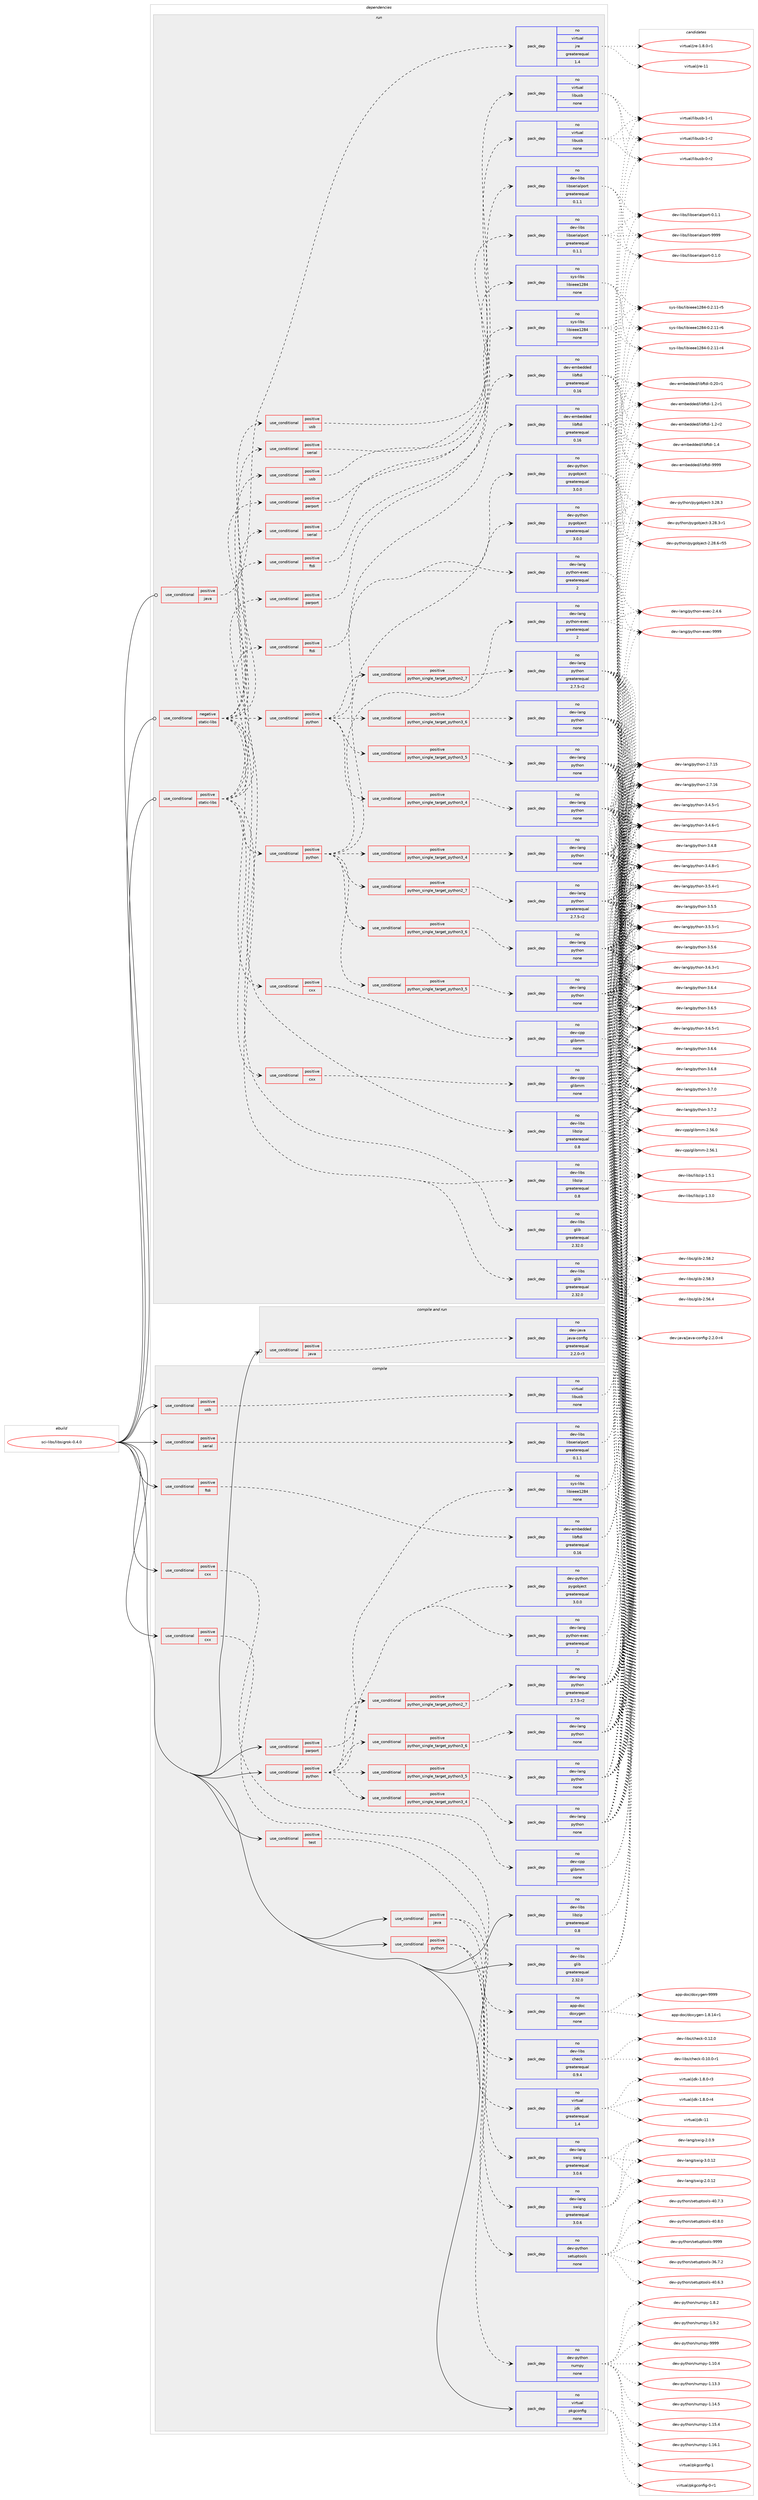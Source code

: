digraph prolog {

# *************
# Graph options
# *************

newrank=true;
concentrate=true;
compound=true;
graph [rankdir=LR,fontname=Helvetica,fontsize=10,ranksep=1.5];#, ranksep=2.5, nodesep=0.2];
edge  [arrowhead=vee];
node  [fontname=Helvetica,fontsize=10];

# **********
# The ebuild
# **********

subgraph cluster_leftcol {
color=gray;
rank=same;
label=<<i>ebuild</i>>;
id [label="sci-libs/libsigrok-0.4.0", color=red, width=4, href="../sci-libs/libsigrok-0.4.0.svg"];
}

# ****************
# The dependencies
# ****************

subgraph cluster_midcol {
color=gray;
label=<<i>dependencies</i>>;
subgraph cluster_compile {
fillcolor="#eeeeee";
style=filled;
label=<<i>compile</i>>;
subgraph cond453526 {
dependency1694202 [label=<<TABLE BORDER="0" CELLBORDER="1" CELLSPACING="0" CELLPADDING="4"><TR><TD ROWSPAN="3" CELLPADDING="10">use_conditional</TD></TR><TR><TD>positive</TD></TR><TR><TD>cxx</TD></TR></TABLE>>, shape=none, color=red];
subgraph pack1212903 {
dependency1694203 [label=<<TABLE BORDER="0" CELLBORDER="1" CELLSPACING="0" CELLPADDING="4" WIDTH="220"><TR><TD ROWSPAN="6" CELLPADDING="30">pack_dep</TD></TR><TR><TD WIDTH="110">no</TD></TR><TR><TD>app-doc</TD></TR><TR><TD>doxygen</TD></TR><TR><TD>none</TD></TR><TR><TD></TD></TR></TABLE>>, shape=none, color=blue];
}
dependency1694202:e -> dependency1694203:w [weight=20,style="dashed",arrowhead="vee"];
}
id:e -> dependency1694202:w [weight=20,style="solid",arrowhead="vee"];
subgraph cond453527 {
dependency1694204 [label=<<TABLE BORDER="0" CELLBORDER="1" CELLSPACING="0" CELLPADDING="4"><TR><TD ROWSPAN="3" CELLPADDING="10">use_conditional</TD></TR><TR><TD>positive</TD></TR><TR><TD>cxx</TD></TR></TABLE>>, shape=none, color=red];
subgraph pack1212904 {
dependency1694205 [label=<<TABLE BORDER="0" CELLBORDER="1" CELLSPACING="0" CELLPADDING="4" WIDTH="220"><TR><TD ROWSPAN="6" CELLPADDING="30">pack_dep</TD></TR><TR><TD WIDTH="110">no</TD></TR><TR><TD>dev-cpp</TD></TR><TR><TD>glibmm</TD></TR><TR><TD>none</TD></TR><TR><TD></TD></TR></TABLE>>, shape=none, color=blue];
}
dependency1694204:e -> dependency1694205:w [weight=20,style="dashed",arrowhead="vee"];
}
id:e -> dependency1694204:w [weight=20,style="solid",arrowhead="vee"];
subgraph cond453528 {
dependency1694206 [label=<<TABLE BORDER="0" CELLBORDER="1" CELLSPACING="0" CELLPADDING="4"><TR><TD ROWSPAN="3" CELLPADDING="10">use_conditional</TD></TR><TR><TD>positive</TD></TR><TR><TD>ftdi</TD></TR></TABLE>>, shape=none, color=red];
subgraph pack1212905 {
dependency1694207 [label=<<TABLE BORDER="0" CELLBORDER="1" CELLSPACING="0" CELLPADDING="4" WIDTH="220"><TR><TD ROWSPAN="6" CELLPADDING="30">pack_dep</TD></TR><TR><TD WIDTH="110">no</TD></TR><TR><TD>dev-embedded</TD></TR><TR><TD>libftdi</TD></TR><TR><TD>greaterequal</TD></TR><TR><TD>0.16</TD></TR></TABLE>>, shape=none, color=blue];
}
dependency1694206:e -> dependency1694207:w [weight=20,style="dashed",arrowhead="vee"];
}
id:e -> dependency1694206:w [weight=20,style="solid",arrowhead="vee"];
subgraph cond453529 {
dependency1694208 [label=<<TABLE BORDER="0" CELLBORDER="1" CELLSPACING="0" CELLPADDING="4"><TR><TD ROWSPAN="3" CELLPADDING="10">use_conditional</TD></TR><TR><TD>positive</TD></TR><TR><TD>java</TD></TR></TABLE>>, shape=none, color=red];
subgraph pack1212906 {
dependency1694209 [label=<<TABLE BORDER="0" CELLBORDER="1" CELLSPACING="0" CELLPADDING="4" WIDTH="220"><TR><TD ROWSPAN="6" CELLPADDING="30">pack_dep</TD></TR><TR><TD WIDTH="110">no</TD></TR><TR><TD>dev-lang</TD></TR><TR><TD>swig</TD></TR><TR><TD>greaterequal</TD></TR><TR><TD>3.0.6</TD></TR></TABLE>>, shape=none, color=blue];
}
dependency1694208:e -> dependency1694209:w [weight=20,style="dashed",arrowhead="vee"];
subgraph pack1212907 {
dependency1694210 [label=<<TABLE BORDER="0" CELLBORDER="1" CELLSPACING="0" CELLPADDING="4" WIDTH="220"><TR><TD ROWSPAN="6" CELLPADDING="30">pack_dep</TD></TR><TR><TD WIDTH="110">no</TD></TR><TR><TD>virtual</TD></TR><TR><TD>jdk</TD></TR><TR><TD>greaterequal</TD></TR><TR><TD>1.4</TD></TR></TABLE>>, shape=none, color=blue];
}
dependency1694208:e -> dependency1694210:w [weight=20,style="dashed",arrowhead="vee"];
}
id:e -> dependency1694208:w [weight=20,style="solid",arrowhead="vee"];
subgraph cond453530 {
dependency1694211 [label=<<TABLE BORDER="0" CELLBORDER="1" CELLSPACING="0" CELLPADDING="4"><TR><TD ROWSPAN="3" CELLPADDING="10">use_conditional</TD></TR><TR><TD>positive</TD></TR><TR><TD>parport</TD></TR></TABLE>>, shape=none, color=red];
subgraph pack1212908 {
dependency1694212 [label=<<TABLE BORDER="0" CELLBORDER="1" CELLSPACING="0" CELLPADDING="4" WIDTH="220"><TR><TD ROWSPAN="6" CELLPADDING="30">pack_dep</TD></TR><TR><TD WIDTH="110">no</TD></TR><TR><TD>sys-libs</TD></TR><TR><TD>libieee1284</TD></TR><TR><TD>none</TD></TR><TR><TD></TD></TR></TABLE>>, shape=none, color=blue];
}
dependency1694211:e -> dependency1694212:w [weight=20,style="dashed",arrowhead="vee"];
}
id:e -> dependency1694211:w [weight=20,style="solid",arrowhead="vee"];
subgraph cond453531 {
dependency1694213 [label=<<TABLE BORDER="0" CELLBORDER="1" CELLSPACING="0" CELLPADDING="4"><TR><TD ROWSPAN="3" CELLPADDING="10">use_conditional</TD></TR><TR><TD>positive</TD></TR><TR><TD>python</TD></TR></TABLE>>, shape=none, color=red];
subgraph cond453532 {
dependency1694214 [label=<<TABLE BORDER="0" CELLBORDER="1" CELLSPACING="0" CELLPADDING="4"><TR><TD ROWSPAN="3" CELLPADDING="10">use_conditional</TD></TR><TR><TD>positive</TD></TR><TR><TD>python_single_target_python2_7</TD></TR></TABLE>>, shape=none, color=red];
subgraph pack1212909 {
dependency1694215 [label=<<TABLE BORDER="0" CELLBORDER="1" CELLSPACING="0" CELLPADDING="4" WIDTH="220"><TR><TD ROWSPAN="6" CELLPADDING="30">pack_dep</TD></TR><TR><TD WIDTH="110">no</TD></TR><TR><TD>dev-lang</TD></TR><TR><TD>python</TD></TR><TR><TD>greaterequal</TD></TR><TR><TD>2.7.5-r2</TD></TR></TABLE>>, shape=none, color=blue];
}
dependency1694214:e -> dependency1694215:w [weight=20,style="dashed",arrowhead="vee"];
}
dependency1694213:e -> dependency1694214:w [weight=20,style="dashed",arrowhead="vee"];
subgraph cond453533 {
dependency1694216 [label=<<TABLE BORDER="0" CELLBORDER="1" CELLSPACING="0" CELLPADDING="4"><TR><TD ROWSPAN="3" CELLPADDING="10">use_conditional</TD></TR><TR><TD>positive</TD></TR><TR><TD>python_single_target_python3_4</TD></TR></TABLE>>, shape=none, color=red];
subgraph pack1212910 {
dependency1694217 [label=<<TABLE BORDER="0" CELLBORDER="1" CELLSPACING="0" CELLPADDING="4" WIDTH="220"><TR><TD ROWSPAN="6" CELLPADDING="30">pack_dep</TD></TR><TR><TD WIDTH="110">no</TD></TR><TR><TD>dev-lang</TD></TR><TR><TD>python</TD></TR><TR><TD>none</TD></TR><TR><TD></TD></TR></TABLE>>, shape=none, color=blue];
}
dependency1694216:e -> dependency1694217:w [weight=20,style="dashed",arrowhead="vee"];
}
dependency1694213:e -> dependency1694216:w [weight=20,style="dashed",arrowhead="vee"];
subgraph cond453534 {
dependency1694218 [label=<<TABLE BORDER="0" CELLBORDER="1" CELLSPACING="0" CELLPADDING="4"><TR><TD ROWSPAN="3" CELLPADDING="10">use_conditional</TD></TR><TR><TD>positive</TD></TR><TR><TD>python_single_target_python3_5</TD></TR></TABLE>>, shape=none, color=red];
subgraph pack1212911 {
dependency1694219 [label=<<TABLE BORDER="0" CELLBORDER="1" CELLSPACING="0" CELLPADDING="4" WIDTH="220"><TR><TD ROWSPAN="6" CELLPADDING="30">pack_dep</TD></TR><TR><TD WIDTH="110">no</TD></TR><TR><TD>dev-lang</TD></TR><TR><TD>python</TD></TR><TR><TD>none</TD></TR><TR><TD></TD></TR></TABLE>>, shape=none, color=blue];
}
dependency1694218:e -> dependency1694219:w [weight=20,style="dashed",arrowhead="vee"];
}
dependency1694213:e -> dependency1694218:w [weight=20,style="dashed",arrowhead="vee"];
subgraph cond453535 {
dependency1694220 [label=<<TABLE BORDER="0" CELLBORDER="1" CELLSPACING="0" CELLPADDING="4"><TR><TD ROWSPAN="3" CELLPADDING="10">use_conditional</TD></TR><TR><TD>positive</TD></TR><TR><TD>python_single_target_python3_6</TD></TR></TABLE>>, shape=none, color=red];
subgraph pack1212912 {
dependency1694221 [label=<<TABLE BORDER="0" CELLBORDER="1" CELLSPACING="0" CELLPADDING="4" WIDTH="220"><TR><TD ROWSPAN="6" CELLPADDING="30">pack_dep</TD></TR><TR><TD WIDTH="110">no</TD></TR><TR><TD>dev-lang</TD></TR><TR><TD>python</TD></TR><TR><TD>none</TD></TR><TR><TD></TD></TR></TABLE>>, shape=none, color=blue];
}
dependency1694220:e -> dependency1694221:w [weight=20,style="dashed",arrowhead="vee"];
}
dependency1694213:e -> dependency1694220:w [weight=20,style="dashed",arrowhead="vee"];
subgraph pack1212913 {
dependency1694222 [label=<<TABLE BORDER="0" CELLBORDER="1" CELLSPACING="0" CELLPADDING="4" WIDTH="220"><TR><TD ROWSPAN="6" CELLPADDING="30">pack_dep</TD></TR><TR><TD WIDTH="110">no</TD></TR><TR><TD>dev-lang</TD></TR><TR><TD>python-exec</TD></TR><TR><TD>greaterequal</TD></TR><TR><TD>2</TD></TR></TABLE>>, shape=none, color=blue];
}
dependency1694213:e -> dependency1694222:w [weight=20,style="dashed",arrowhead="vee"];
subgraph pack1212914 {
dependency1694223 [label=<<TABLE BORDER="0" CELLBORDER="1" CELLSPACING="0" CELLPADDING="4" WIDTH="220"><TR><TD ROWSPAN="6" CELLPADDING="30">pack_dep</TD></TR><TR><TD WIDTH="110">no</TD></TR><TR><TD>dev-python</TD></TR><TR><TD>pygobject</TD></TR><TR><TD>greaterequal</TD></TR><TR><TD>3.0.0</TD></TR></TABLE>>, shape=none, color=blue];
}
dependency1694213:e -> dependency1694223:w [weight=20,style="dashed",arrowhead="vee"];
}
id:e -> dependency1694213:w [weight=20,style="solid",arrowhead="vee"];
subgraph cond453536 {
dependency1694224 [label=<<TABLE BORDER="0" CELLBORDER="1" CELLSPACING="0" CELLPADDING="4"><TR><TD ROWSPAN="3" CELLPADDING="10">use_conditional</TD></TR><TR><TD>positive</TD></TR><TR><TD>python</TD></TR></TABLE>>, shape=none, color=red];
subgraph pack1212915 {
dependency1694225 [label=<<TABLE BORDER="0" CELLBORDER="1" CELLSPACING="0" CELLPADDING="4" WIDTH="220"><TR><TD ROWSPAN="6" CELLPADDING="30">pack_dep</TD></TR><TR><TD WIDTH="110">no</TD></TR><TR><TD>dev-python</TD></TR><TR><TD>setuptools</TD></TR><TR><TD>none</TD></TR><TR><TD></TD></TR></TABLE>>, shape=none, color=blue];
}
dependency1694224:e -> dependency1694225:w [weight=20,style="dashed",arrowhead="vee"];
subgraph pack1212916 {
dependency1694226 [label=<<TABLE BORDER="0" CELLBORDER="1" CELLSPACING="0" CELLPADDING="4" WIDTH="220"><TR><TD ROWSPAN="6" CELLPADDING="30">pack_dep</TD></TR><TR><TD WIDTH="110">no</TD></TR><TR><TD>dev-python</TD></TR><TR><TD>numpy</TD></TR><TR><TD>none</TD></TR><TR><TD></TD></TR></TABLE>>, shape=none, color=blue];
}
dependency1694224:e -> dependency1694226:w [weight=20,style="dashed",arrowhead="vee"];
subgraph pack1212917 {
dependency1694227 [label=<<TABLE BORDER="0" CELLBORDER="1" CELLSPACING="0" CELLPADDING="4" WIDTH="220"><TR><TD ROWSPAN="6" CELLPADDING="30">pack_dep</TD></TR><TR><TD WIDTH="110">no</TD></TR><TR><TD>dev-lang</TD></TR><TR><TD>swig</TD></TR><TR><TD>greaterequal</TD></TR><TR><TD>3.0.6</TD></TR></TABLE>>, shape=none, color=blue];
}
dependency1694224:e -> dependency1694227:w [weight=20,style="dashed",arrowhead="vee"];
}
id:e -> dependency1694224:w [weight=20,style="solid",arrowhead="vee"];
subgraph cond453537 {
dependency1694228 [label=<<TABLE BORDER="0" CELLBORDER="1" CELLSPACING="0" CELLPADDING="4"><TR><TD ROWSPAN="3" CELLPADDING="10">use_conditional</TD></TR><TR><TD>positive</TD></TR><TR><TD>serial</TD></TR></TABLE>>, shape=none, color=red];
subgraph pack1212918 {
dependency1694229 [label=<<TABLE BORDER="0" CELLBORDER="1" CELLSPACING="0" CELLPADDING="4" WIDTH="220"><TR><TD ROWSPAN="6" CELLPADDING="30">pack_dep</TD></TR><TR><TD WIDTH="110">no</TD></TR><TR><TD>dev-libs</TD></TR><TR><TD>libserialport</TD></TR><TR><TD>greaterequal</TD></TR><TR><TD>0.1.1</TD></TR></TABLE>>, shape=none, color=blue];
}
dependency1694228:e -> dependency1694229:w [weight=20,style="dashed",arrowhead="vee"];
}
id:e -> dependency1694228:w [weight=20,style="solid",arrowhead="vee"];
subgraph cond453538 {
dependency1694230 [label=<<TABLE BORDER="0" CELLBORDER="1" CELLSPACING="0" CELLPADDING="4"><TR><TD ROWSPAN="3" CELLPADDING="10">use_conditional</TD></TR><TR><TD>positive</TD></TR><TR><TD>test</TD></TR></TABLE>>, shape=none, color=red];
subgraph pack1212919 {
dependency1694231 [label=<<TABLE BORDER="0" CELLBORDER="1" CELLSPACING="0" CELLPADDING="4" WIDTH="220"><TR><TD ROWSPAN="6" CELLPADDING="30">pack_dep</TD></TR><TR><TD WIDTH="110">no</TD></TR><TR><TD>dev-libs</TD></TR><TR><TD>check</TD></TR><TR><TD>greaterequal</TD></TR><TR><TD>0.9.4</TD></TR></TABLE>>, shape=none, color=blue];
}
dependency1694230:e -> dependency1694231:w [weight=20,style="dashed",arrowhead="vee"];
}
id:e -> dependency1694230:w [weight=20,style="solid",arrowhead="vee"];
subgraph cond453539 {
dependency1694232 [label=<<TABLE BORDER="0" CELLBORDER="1" CELLSPACING="0" CELLPADDING="4"><TR><TD ROWSPAN="3" CELLPADDING="10">use_conditional</TD></TR><TR><TD>positive</TD></TR><TR><TD>usb</TD></TR></TABLE>>, shape=none, color=red];
subgraph pack1212920 {
dependency1694233 [label=<<TABLE BORDER="0" CELLBORDER="1" CELLSPACING="0" CELLPADDING="4" WIDTH="220"><TR><TD ROWSPAN="6" CELLPADDING="30">pack_dep</TD></TR><TR><TD WIDTH="110">no</TD></TR><TR><TD>virtual</TD></TR><TR><TD>libusb</TD></TR><TR><TD>none</TD></TR><TR><TD></TD></TR></TABLE>>, shape=none, color=blue];
}
dependency1694232:e -> dependency1694233:w [weight=20,style="dashed",arrowhead="vee"];
}
id:e -> dependency1694232:w [weight=20,style="solid",arrowhead="vee"];
subgraph pack1212921 {
dependency1694234 [label=<<TABLE BORDER="0" CELLBORDER="1" CELLSPACING="0" CELLPADDING="4" WIDTH="220"><TR><TD ROWSPAN="6" CELLPADDING="30">pack_dep</TD></TR><TR><TD WIDTH="110">no</TD></TR><TR><TD>dev-libs</TD></TR><TR><TD>glib</TD></TR><TR><TD>greaterequal</TD></TR><TR><TD>2.32.0</TD></TR></TABLE>>, shape=none, color=blue];
}
id:e -> dependency1694234:w [weight=20,style="solid",arrowhead="vee"];
subgraph pack1212922 {
dependency1694235 [label=<<TABLE BORDER="0" CELLBORDER="1" CELLSPACING="0" CELLPADDING="4" WIDTH="220"><TR><TD ROWSPAN="6" CELLPADDING="30">pack_dep</TD></TR><TR><TD WIDTH="110">no</TD></TR><TR><TD>dev-libs</TD></TR><TR><TD>libzip</TD></TR><TR><TD>greaterequal</TD></TR><TR><TD>0.8</TD></TR></TABLE>>, shape=none, color=blue];
}
id:e -> dependency1694235:w [weight=20,style="solid",arrowhead="vee"];
subgraph pack1212923 {
dependency1694236 [label=<<TABLE BORDER="0" CELLBORDER="1" CELLSPACING="0" CELLPADDING="4" WIDTH="220"><TR><TD ROWSPAN="6" CELLPADDING="30">pack_dep</TD></TR><TR><TD WIDTH="110">no</TD></TR><TR><TD>virtual</TD></TR><TR><TD>pkgconfig</TD></TR><TR><TD>none</TD></TR><TR><TD></TD></TR></TABLE>>, shape=none, color=blue];
}
id:e -> dependency1694236:w [weight=20,style="solid",arrowhead="vee"];
}
subgraph cluster_compileandrun {
fillcolor="#eeeeee";
style=filled;
label=<<i>compile and run</i>>;
subgraph cond453540 {
dependency1694237 [label=<<TABLE BORDER="0" CELLBORDER="1" CELLSPACING="0" CELLPADDING="4"><TR><TD ROWSPAN="3" CELLPADDING="10">use_conditional</TD></TR><TR><TD>positive</TD></TR><TR><TD>java</TD></TR></TABLE>>, shape=none, color=red];
subgraph pack1212924 {
dependency1694238 [label=<<TABLE BORDER="0" CELLBORDER="1" CELLSPACING="0" CELLPADDING="4" WIDTH="220"><TR><TD ROWSPAN="6" CELLPADDING="30">pack_dep</TD></TR><TR><TD WIDTH="110">no</TD></TR><TR><TD>dev-java</TD></TR><TR><TD>java-config</TD></TR><TR><TD>greaterequal</TD></TR><TR><TD>2.2.0-r3</TD></TR></TABLE>>, shape=none, color=blue];
}
dependency1694237:e -> dependency1694238:w [weight=20,style="dashed",arrowhead="vee"];
}
id:e -> dependency1694237:w [weight=20,style="solid",arrowhead="odotvee"];
}
subgraph cluster_run {
fillcolor="#eeeeee";
style=filled;
label=<<i>run</i>>;
subgraph cond453541 {
dependency1694239 [label=<<TABLE BORDER="0" CELLBORDER="1" CELLSPACING="0" CELLPADDING="4"><TR><TD ROWSPAN="3" CELLPADDING="10">use_conditional</TD></TR><TR><TD>negative</TD></TR><TR><TD>static-libs</TD></TR></TABLE>>, shape=none, color=red];
subgraph pack1212925 {
dependency1694240 [label=<<TABLE BORDER="0" CELLBORDER="1" CELLSPACING="0" CELLPADDING="4" WIDTH="220"><TR><TD ROWSPAN="6" CELLPADDING="30">pack_dep</TD></TR><TR><TD WIDTH="110">no</TD></TR><TR><TD>dev-libs</TD></TR><TR><TD>glib</TD></TR><TR><TD>greaterequal</TD></TR><TR><TD>2.32.0</TD></TR></TABLE>>, shape=none, color=blue];
}
dependency1694239:e -> dependency1694240:w [weight=20,style="dashed",arrowhead="vee"];
subgraph pack1212926 {
dependency1694241 [label=<<TABLE BORDER="0" CELLBORDER="1" CELLSPACING="0" CELLPADDING="4" WIDTH="220"><TR><TD ROWSPAN="6" CELLPADDING="30">pack_dep</TD></TR><TR><TD WIDTH="110">no</TD></TR><TR><TD>dev-libs</TD></TR><TR><TD>libzip</TD></TR><TR><TD>greaterequal</TD></TR><TR><TD>0.8</TD></TR></TABLE>>, shape=none, color=blue];
}
dependency1694239:e -> dependency1694241:w [weight=20,style="dashed",arrowhead="vee"];
subgraph cond453542 {
dependency1694242 [label=<<TABLE BORDER="0" CELLBORDER="1" CELLSPACING="0" CELLPADDING="4"><TR><TD ROWSPAN="3" CELLPADDING="10">use_conditional</TD></TR><TR><TD>positive</TD></TR><TR><TD>cxx</TD></TR></TABLE>>, shape=none, color=red];
subgraph pack1212927 {
dependency1694243 [label=<<TABLE BORDER="0" CELLBORDER="1" CELLSPACING="0" CELLPADDING="4" WIDTH="220"><TR><TD ROWSPAN="6" CELLPADDING="30">pack_dep</TD></TR><TR><TD WIDTH="110">no</TD></TR><TR><TD>dev-cpp</TD></TR><TR><TD>glibmm</TD></TR><TR><TD>none</TD></TR><TR><TD></TD></TR></TABLE>>, shape=none, color=blue];
}
dependency1694242:e -> dependency1694243:w [weight=20,style="dashed",arrowhead="vee"];
}
dependency1694239:e -> dependency1694242:w [weight=20,style="dashed",arrowhead="vee"];
subgraph cond453543 {
dependency1694244 [label=<<TABLE BORDER="0" CELLBORDER="1" CELLSPACING="0" CELLPADDING="4"><TR><TD ROWSPAN="3" CELLPADDING="10">use_conditional</TD></TR><TR><TD>positive</TD></TR><TR><TD>python</TD></TR></TABLE>>, shape=none, color=red];
subgraph cond453544 {
dependency1694245 [label=<<TABLE BORDER="0" CELLBORDER="1" CELLSPACING="0" CELLPADDING="4"><TR><TD ROWSPAN="3" CELLPADDING="10">use_conditional</TD></TR><TR><TD>positive</TD></TR><TR><TD>python_single_target_python2_7</TD></TR></TABLE>>, shape=none, color=red];
subgraph pack1212928 {
dependency1694246 [label=<<TABLE BORDER="0" CELLBORDER="1" CELLSPACING="0" CELLPADDING="4" WIDTH="220"><TR><TD ROWSPAN="6" CELLPADDING="30">pack_dep</TD></TR><TR><TD WIDTH="110">no</TD></TR><TR><TD>dev-lang</TD></TR><TR><TD>python</TD></TR><TR><TD>greaterequal</TD></TR><TR><TD>2.7.5-r2</TD></TR></TABLE>>, shape=none, color=blue];
}
dependency1694245:e -> dependency1694246:w [weight=20,style="dashed",arrowhead="vee"];
}
dependency1694244:e -> dependency1694245:w [weight=20,style="dashed",arrowhead="vee"];
subgraph cond453545 {
dependency1694247 [label=<<TABLE BORDER="0" CELLBORDER="1" CELLSPACING="0" CELLPADDING="4"><TR><TD ROWSPAN="3" CELLPADDING="10">use_conditional</TD></TR><TR><TD>positive</TD></TR><TR><TD>python_single_target_python3_4</TD></TR></TABLE>>, shape=none, color=red];
subgraph pack1212929 {
dependency1694248 [label=<<TABLE BORDER="0" CELLBORDER="1" CELLSPACING="0" CELLPADDING="4" WIDTH="220"><TR><TD ROWSPAN="6" CELLPADDING="30">pack_dep</TD></TR><TR><TD WIDTH="110">no</TD></TR><TR><TD>dev-lang</TD></TR><TR><TD>python</TD></TR><TR><TD>none</TD></TR><TR><TD></TD></TR></TABLE>>, shape=none, color=blue];
}
dependency1694247:e -> dependency1694248:w [weight=20,style="dashed",arrowhead="vee"];
}
dependency1694244:e -> dependency1694247:w [weight=20,style="dashed",arrowhead="vee"];
subgraph cond453546 {
dependency1694249 [label=<<TABLE BORDER="0" CELLBORDER="1" CELLSPACING="0" CELLPADDING="4"><TR><TD ROWSPAN="3" CELLPADDING="10">use_conditional</TD></TR><TR><TD>positive</TD></TR><TR><TD>python_single_target_python3_5</TD></TR></TABLE>>, shape=none, color=red];
subgraph pack1212930 {
dependency1694250 [label=<<TABLE BORDER="0" CELLBORDER="1" CELLSPACING="0" CELLPADDING="4" WIDTH="220"><TR><TD ROWSPAN="6" CELLPADDING="30">pack_dep</TD></TR><TR><TD WIDTH="110">no</TD></TR><TR><TD>dev-lang</TD></TR><TR><TD>python</TD></TR><TR><TD>none</TD></TR><TR><TD></TD></TR></TABLE>>, shape=none, color=blue];
}
dependency1694249:e -> dependency1694250:w [weight=20,style="dashed",arrowhead="vee"];
}
dependency1694244:e -> dependency1694249:w [weight=20,style="dashed",arrowhead="vee"];
subgraph cond453547 {
dependency1694251 [label=<<TABLE BORDER="0" CELLBORDER="1" CELLSPACING="0" CELLPADDING="4"><TR><TD ROWSPAN="3" CELLPADDING="10">use_conditional</TD></TR><TR><TD>positive</TD></TR><TR><TD>python_single_target_python3_6</TD></TR></TABLE>>, shape=none, color=red];
subgraph pack1212931 {
dependency1694252 [label=<<TABLE BORDER="0" CELLBORDER="1" CELLSPACING="0" CELLPADDING="4" WIDTH="220"><TR><TD ROWSPAN="6" CELLPADDING="30">pack_dep</TD></TR><TR><TD WIDTH="110">no</TD></TR><TR><TD>dev-lang</TD></TR><TR><TD>python</TD></TR><TR><TD>none</TD></TR><TR><TD></TD></TR></TABLE>>, shape=none, color=blue];
}
dependency1694251:e -> dependency1694252:w [weight=20,style="dashed",arrowhead="vee"];
}
dependency1694244:e -> dependency1694251:w [weight=20,style="dashed",arrowhead="vee"];
subgraph pack1212932 {
dependency1694253 [label=<<TABLE BORDER="0" CELLBORDER="1" CELLSPACING="0" CELLPADDING="4" WIDTH="220"><TR><TD ROWSPAN="6" CELLPADDING="30">pack_dep</TD></TR><TR><TD WIDTH="110">no</TD></TR><TR><TD>dev-lang</TD></TR><TR><TD>python-exec</TD></TR><TR><TD>greaterequal</TD></TR><TR><TD>2</TD></TR></TABLE>>, shape=none, color=blue];
}
dependency1694244:e -> dependency1694253:w [weight=20,style="dashed",arrowhead="vee"];
subgraph pack1212933 {
dependency1694254 [label=<<TABLE BORDER="0" CELLBORDER="1" CELLSPACING="0" CELLPADDING="4" WIDTH="220"><TR><TD ROWSPAN="6" CELLPADDING="30">pack_dep</TD></TR><TR><TD WIDTH="110">no</TD></TR><TR><TD>dev-python</TD></TR><TR><TD>pygobject</TD></TR><TR><TD>greaterequal</TD></TR><TR><TD>3.0.0</TD></TR></TABLE>>, shape=none, color=blue];
}
dependency1694244:e -> dependency1694254:w [weight=20,style="dashed",arrowhead="vee"];
}
dependency1694239:e -> dependency1694244:w [weight=20,style="dashed",arrowhead="vee"];
subgraph cond453548 {
dependency1694255 [label=<<TABLE BORDER="0" CELLBORDER="1" CELLSPACING="0" CELLPADDING="4"><TR><TD ROWSPAN="3" CELLPADDING="10">use_conditional</TD></TR><TR><TD>positive</TD></TR><TR><TD>ftdi</TD></TR></TABLE>>, shape=none, color=red];
subgraph pack1212934 {
dependency1694256 [label=<<TABLE BORDER="0" CELLBORDER="1" CELLSPACING="0" CELLPADDING="4" WIDTH="220"><TR><TD ROWSPAN="6" CELLPADDING="30">pack_dep</TD></TR><TR><TD WIDTH="110">no</TD></TR><TR><TD>dev-embedded</TD></TR><TR><TD>libftdi</TD></TR><TR><TD>greaterequal</TD></TR><TR><TD>0.16</TD></TR></TABLE>>, shape=none, color=blue];
}
dependency1694255:e -> dependency1694256:w [weight=20,style="dashed",arrowhead="vee"];
}
dependency1694239:e -> dependency1694255:w [weight=20,style="dashed",arrowhead="vee"];
subgraph cond453549 {
dependency1694257 [label=<<TABLE BORDER="0" CELLBORDER="1" CELLSPACING="0" CELLPADDING="4"><TR><TD ROWSPAN="3" CELLPADDING="10">use_conditional</TD></TR><TR><TD>positive</TD></TR><TR><TD>parport</TD></TR></TABLE>>, shape=none, color=red];
subgraph pack1212935 {
dependency1694258 [label=<<TABLE BORDER="0" CELLBORDER="1" CELLSPACING="0" CELLPADDING="4" WIDTH="220"><TR><TD ROWSPAN="6" CELLPADDING="30">pack_dep</TD></TR><TR><TD WIDTH="110">no</TD></TR><TR><TD>sys-libs</TD></TR><TR><TD>libieee1284</TD></TR><TR><TD>none</TD></TR><TR><TD></TD></TR></TABLE>>, shape=none, color=blue];
}
dependency1694257:e -> dependency1694258:w [weight=20,style="dashed",arrowhead="vee"];
}
dependency1694239:e -> dependency1694257:w [weight=20,style="dashed",arrowhead="vee"];
subgraph cond453550 {
dependency1694259 [label=<<TABLE BORDER="0" CELLBORDER="1" CELLSPACING="0" CELLPADDING="4"><TR><TD ROWSPAN="3" CELLPADDING="10">use_conditional</TD></TR><TR><TD>positive</TD></TR><TR><TD>serial</TD></TR></TABLE>>, shape=none, color=red];
subgraph pack1212936 {
dependency1694260 [label=<<TABLE BORDER="0" CELLBORDER="1" CELLSPACING="0" CELLPADDING="4" WIDTH="220"><TR><TD ROWSPAN="6" CELLPADDING="30">pack_dep</TD></TR><TR><TD WIDTH="110">no</TD></TR><TR><TD>dev-libs</TD></TR><TR><TD>libserialport</TD></TR><TR><TD>greaterequal</TD></TR><TR><TD>0.1.1</TD></TR></TABLE>>, shape=none, color=blue];
}
dependency1694259:e -> dependency1694260:w [weight=20,style="dashed",arrowhead="vee"];
}
dependency1694239:e -> dependency1694259:w [weight=20,style="dashed",arrowhead="vee"];
subgraph cond453551 {
dependency1694261 [label=<<TABLE BORDER="0" CELLBORDER="1" CELLSPACING="0" CELLPADDING="4"><TR><TD ROWSPAN="3" CELLPADDING="10">use_conditional</TD></TR><TR><TD>positive</TD></TR><TR><TD>usb</TD></TR></TABLE>>, shape=none, color=red];
subgraph pack1212937 {
dependency1694262 [label=<<TABLE BORDER="0" CELLBORDER="1" CELLSPACING="0" CELLPADDING="4" WIDTH="220"><TR><TD ROWSPAN="6" CELLPADDING="30">pack_dep</TD></TR><TR><TD WIDTH="110">no</TD></TR><TR><TD>virtual</TD></TR><TR><TD>libusb</TD></TR><TR><TD>none</TD></TR><TR><TD></TD></TR></TABLE>>, shape=none, color=blue];
}
dependency1694261:e -> dependency1694262:w [weight=20,style="dashed",arrowhead="vee"];
}
dependency1694239:e -> dependency1694261:w [weight=20,style="dashed",arrowhead="vee"];
}
id:e -> dependency1694239:w [weight=20,style="solid",arrowhead="odot"];
subgraph cond453552 {
dependency1694263 [label=<<TABLE BORDER="0" CELLBORDER="1" CELLSPACING="0" CELLPADDING="4"><TR><TD ROWSPAN="3" CELLPADDING="10">use_conditional</TD></TR><TR><TD>positive</TD></TR><TR><TD>java</TD></TR></TABLE>>, shape=none, color=red];
subgraph pack1212938 {
dependency1694264 [label=<<TABLE BORDER="0" CELLBORDER="1" CELLSPACING="0" CELLPADDING="4" WIDTH="220"><TR><TD ROWSPAN="6" CELLPADDING="30">pack_dep</TD></TR><TR><TD WIDTH="110">no</TD></TR><TR><TD>virtual</TD></TR><TR><TD>jre</TD></TR><TR><TD>greaterequal</TD></TR><TR><TD>1.4</TD></TR></TABLE>>, shape=none, color=blue];
}
dependency1694263:e -> dependency1694264:w [weight=20,style="dashed",arrowhead="vee"];
}
id:e -> dependency1694263:w [weight=20,style="solid",arrowhead="odot"];
subgraph cond453553 {
dependency1694265 [label=<<TABLE BORDER="0" CELLBORDER="1" CELLSPACING="0" CELLPADDING="4"><TR><TD ROWSPAN="3" CELLPADDING="10">use_conditional</TD></TR><TR><TD>positive</TD></TR><TR><TD>static-libs</TD></TR></TABLE>>, shape=none, color=red];
subgraph pack1212939 {
dependency1694266 [label=<<TABLE BORDER="0" CELLBORDER="1" CELLSPACING="0" CELLPADDING="4" WIDTH="220"><TR><TD ROWSPAN="6" CELLPADDING="30">pack_dep</TD></TR><TR><TD WIDTH="110">no</TD></TR><TR><TD>dev-libs</TD></TR><TR><TD>glib</TD></TR><TR><TD>greaterequal</TD></TR><TR><TD>2.32.0</TD></TR></TABLE>>, shape=none, color=blue];
}
dependency1694265:e -> dependency1694266:w [weight=20,style="dashed",arrowhead="vee"];
subgraph pack1212940 {
dependency1694267 [label=<<TABLE BORDER="0" CELLBORDER="1" CELLSPACING="0" CELLPADDING="4" WIDTH="220"><TR><TD ROWSPAN="6" CELLPADDING="30">pack_dep</TD></TR><TR><TD WIDTH="110">no</TD></TR><TR><TD>dev-libs</TD></TR><TR><TD>libzip</TD></TR><TR><TD>greaterequal</TD></TR><TR><TD>0.8</TD></TR></TABLE>>, shape=none, color=blue];
}
dependency1694265:e -> dependency1694267:w [weight=20,style="dashed",arrowhead="vee"];
subgraph cond453554 {
dependency1694268 [label=<<TABLE BORDER="0" CELLBORDER="1" CELLSPACING="0" CELLPADDING="4"><TR><TD ROWSPAN="3" CELLPADDING="10">use_conditional</TD></TR><TR><TD>positive</TD></TR><TR><TD>cxx</TD></TR></TABLE>>, shape=none, color=red];
subgraph pack1212941 {
dependency1694269 [label=<<TABLE BORDER="0" CELLBORDER="1" CELLSPACING="0" CELLPADDING="4" WIDTH="220"><TR><TD ROWSPAN="6" CELLPADDING="30">pack_dep</TD></TR><TR><TD WIDTH="110">no</TD></TR><TR><TD>dev-cpp</TD></TR><TR><TD>glibmm</TD></TR><TR><TD>none</TD></TR><TR><TD></TD></TR></TABLE>>, shape=none, color=blue];
}
dependency1694268:e -> dependency1694269:w [weight=20,style="dashed",arrowhead="vee"];
}
dependency1694265:e -> dependency1694268:w [weight=20,style="dashed",arrowhead="vee"];
subgraph cond453555 {
dependency1694270 [label=<<TABLE BORDER="0" CELLBORDER="1" CELLSPACING="0" CELLPADDING="4"><TR><TD ROWSPAN="3" CELLPADDING="10">use_conditional</TD></TR><TR><TD>positive</TD></TR><TR><TD>python</TD></TR></TABLE>>, shape=none, color=red];
subgraph cond453556 {
dependency1694271 [label=<<TABLE BORDER="0" CELLBORDER="1" CELLSPACING="0" CELLPADDING="4"><TR><TD ROWSPAN="3" CELLPADDING="10">use_conditional</TD></TR><TR><TD>positive</TD></TR><TR><TD>python_single_target_python2_7</TD></TR></TABLE>>, shape=none, color=red];
subgraph pack1212942 {
dependency1694272 [label=<<TABLE BORDER="0" CELLBORDER="1" CELLSPACING="0" CELLPADDING="4" WIDTH="220"><TR><TD ROWSPAN="6" CELLPADDING="30">pack_dep</TD></TR><TR><TD WIDTH="110">no</TD></TR><TR><TD>dev-lang</TD></TR><TR><TD>python</TD></TR><TR><TD>greaterequal</TD></TR><TR><TD>2.7.5-r2</TD></TR></TABLE>>, shape=none, color=blue];
}
dependency1694271:e -> dependency1694272:w [weight=20,style="dashed",arrowhead="vee"];
}
dependency1694270:e -> dependency1694271:w [weight=20,style="dashed",arrowhead="vee"];
subgraph cond453557 {
dependency1694273 [label=<<TABLE BORDER="0" CELLBORDER="1" CELLSPACING="0" CELLPADDING="4"><TR><TD ROWSPAN="3" CELLPADDING="10">use_conditional</TD></TR><TR><TD>positive</TD></TR><TR><TD>python_single_target_python3_4</TD></TR></TABLE>>, shape=none, color=red];
subgraph pack1212943 {
dependency1694274 [label=<<TABLE BORDER="0" CELLBORDER="1" CELLSPACING="0" CELLPADDING="4" WIDTH="220"><TR><TD ROWSPAN="6" CELLPADDING="30">pack_dep</TD></TR><TR><TD WIDTH="110">no</TD></TR><TR><TD>dev-lang</TD></TR><TR><TD>python</TD></TR><TR><TD>none</TD></TR><TR><TD></TD></TR></TABLE>>, shape=none, color=blue];
}
dependency1694273:e -> dependency1694274:w [weight=20,style="dashed",arrowhead="vee"];
}
dependency1694270:e -> dependency1694273:w [weight=20,style="dashed",arrowhead="vee"];
subgraph cond453558 {
dependency1694275 [label=<<TABLE BORDER="0" CELLBORDER="1" CELLSPACING="0" CELLPADDING="4"><TR><TD ROWSPAN="3" CELLPADDING="10">use_conditional</TD></TR><TR><TD>positive</TD></TR><TR><TD>python_single_target_python3_5</TD></TR></TABLE>>, shape=none, color=red];
subgraph pack1212944 {
dependency1694276 [label=<<TABLE BORDER="0" CELLBORDER="1" CELLSPACING="0" CELLPADDING="4" WIDTH="220"><TR><TD ROWSPAN="6" CELLPADDING="30">pack_dep</TD></TR><TR><TD WIDTH="110">no</TD></TR><TR><TD>dev-lang</TD></TR><TR><TD>python</TD></TR><TR><TD>none</TD></TR><TR><TD></TD></TR></TABLE>>, shape=none, color=blue];
}
dependency1694275:e -> dependency1694276:w [weight=20,style="dashed",arrowhead="vee"];
}
dependency1694270:e -> dependency1694275:w [weight=20,style="dashed",arrowhead="vee"];
subgraph cond453559 {
dependency1694277 [label=<<TABLE BORDER="0" CELLBORDER="1" CELLSPACING="0" CELLPADDING="4"><TR><TD ROWSPAN="3" CELLPADDING="10">use_conditional</TD></TR><TR><TD>positive</TD></TR><TR><TD>python_single_target_python3_6</TD></TR></TABLE>>, shape=none, color=red];
subgraph pack1212945 {
dependency1694278 [label=<<TABLE BORDER="0" CELLBORDER="1" CELLSPACING="0" CELLPADDING="4" WIDTH="220"><TR><TD ROWSPAN="6" CELLPADDING="30">pack_dep</TD></TR><TR><TD WIDTH="110">no</TD></TR><TR><TD>dev-lang</TD></TR><TR><TD>python</TD></TR><TR><TD>none</TD></TR><TR><TD></TD></TR></TABLE>>, shape=none, color=blue];
}
dependency1694277:e -> dependency1694278:w [weight=20,style="dashed",arrowhead="vee"];
}
dependency1694270:e -> dependency1694277:w [weight=20,style="dashed",arrowhead="vee"];
subgraph pack1212946 {
dependency1694279 [label=<<TABLE BORDER="0" CELLBORDER="1" CELLSPACING="0" CELLPADDING="4" WIDTH="220"><TR><TD ROWSPAN="6" CELLPADDING="30">pack_dep</TD></TR><TR><TD WIDTH="110">no</TD></TR><TR><TD>dev-lang</TD></TR><TR><TD>python-exec</TD></TR><TR><TD>greaterequal</TD></TR><TR><TD>2</TD></TR></TABLE>>, shape=none, color=blue];
}
dependency1694270:e -> dependency1694279:w [weight=20,style="dashed",arrowhead="vee"];
subgraph pack1212947 {
dependency1694280 [label=<<TABLE BORDER="0" CELLBORDER="1" CELLSPACING="0" CELLPADDING="4" WIDTH="220"><TR><TD ROWSPAN="6" CELLPADDING="30">pack_dep</TD></TR><TR><TD WIDTH="110">no</TD></TR><TR><TD>dev-python</TD></TR><TR><TD>pygobject</TD></TR><TR><TD>greaterequal</TD></TR><TR><TD>3.0.0</TD></TR></TABLE>>, shape=none, color=blue];
}
dependency1694270:e -> dependency1694280:w [weight=20,style="dashed",arrowhead="vee"];
}
dependency1694265:e -> dependency1694270:w [weight=20,style="dashed",arrowhead="vee"];
subgraph cond453560 {
dependency1694281 [label=<<TABLE BORDER="0" CELLBORDER="1" CELLSPACING="0" CELLPADDING="4"><TR><TD ROWSPAN="3" CELLPADDING="10">use_conditional</TD></TR><TR><TD>positive</TD></TR><TR><TD>ftdi</TD></TR></TABLE>>, shape=none, color=red];
subgraph pack1212948 {
dependency1694282 [label=<<TABLE BORDER="0" CELLBORDER="1" CELLSPACING="0" CELLPADDING="4" WIDTH="220"><TR><TD ROWSPAN="6" CELLPADDING="30">pack_dep</TD></TR><TR><TD WIDTH="110">no</TD></TR><TR><TD>dev-embedded</TD></TR><TR><TD>libftdi</TD></TR><TR><TD>greaterequal</TD></TR><TR><TD>0.16</TD></TR></TABLE>>, shape=none, color=blue];
}
dependency1694281:e -> dependency1694282:w [weight=20,style="dashed",arrowhead="vee"];
}
dependency1694265:e -> dependency1694281:w [weight=20,style="dashed",arrowhead="vee"];
subgraph cond453561 {
dependency1694283 [label=<<TABLE BORDER="0" CELLBORDER="1" CELLSPACING="0" CELLPADDING="4"><TR><TD ROWSPAN="3" CELLPADDING="10">use_conditional</TD></TR><TR><TD>positive</TD></TR><TR><TD>parport</TD></TR></TABLE>>, shape=none, color=red];
subgraph pack1212949 {
dependency1694284 [label=<<TABLE BORDER="0" CELLBORDER="1" CELLSPACING="0" CELLPADDING="4" WIDTH="220"><TR><TD ROWSPAN="6" CELLPADDING="30">pack_dep</TD></TR><TR><TD WIDTH="110">no</TD></TR><TR><TD>sys-libs</TD></TR><TR><TD>libieee1284</TD></TR><TR><TD>none</TD></TR><TR><TD></TD></TR></TABLE>>, shape=none, color=blue];
}
dependency1694283:e -> dependency1694284:w [weight=20,style="dashed",arrowhead="vee"];
}
dependency1694265:e -> dependency1694283:w [weight=20,style="dashed",arrowhead="vee"];
subgraph cond453562 {
dependency1694285 [label=<<TABLE BORDER="0" CELLBORDER="1" CELLSPACING="0" CELLPADDING="4"><TR><TD ROWSPAN="3" CELLPADDING="10">use_conditional</TD></TR><TR><TD>positive</TD></TR><TR><TD>serial</TD></TR></TABLE>>, shape=none, color=red];
subgraph pack1212950 {
dependency1694286 [label=<<TABLE BORDER="0" CELLBORDER="1" CELLSPACING="0" CELLPADDING="4" WIDTH="220"><TR><TD ROWSPAN="6" CELLPADDING="30">pack_dep</TD></TR><TR><TD WIDTH="110">no</TD></TR><TR><TD>dev-libs</TD></TR><TR><TD>libserialport</TD></TR><TR><TD>greaterequal</TD></TR><TR><TD>0.1.1</TD></TR></TABLE>>, shape=none, color=blue];
}
dependency1694285:e -> dependency1694286:w [weight=20,style="dashed",arrowhead="vee"];
}
dependency1694265:e -> dependency1694285:w [weight=20,style="dashed",arrowhead="vee"];
subgraph cond453563 {
dependency1694287 [label=<<TABLE BORDER="0" CELLBORDER="1" CELLSPACING="0" CELLPADDING="4"><TR><TD ROWSPAN="3" CELLPADDING="10">use_conditional</TD></TR><TR><TD>positive</TD></TR><TR><TD>usb</TD></TR></TABLE>>, shape=none, color=red];
subgraph pack1212951 {
dependency1694288 [label=<<TABLE BORDER="0" CELLBORDER="1" CELLSPACING="0" CELLPADDING="4" WIDTH="220"><TR><TD ROWSPAN="6" CELLPADDING="30">pack_dep</TD></TR><TR><TD WIDTH="110">no</TD></TR><TR><TD>virtual</TD></TR><TR><TD>libusb</TD></TR><TR><TD>none</TD></TR><TR><TD></TD></TR></TABLE>>, shape=none, color=blue];
}
dependency1694287:e -> dependency1694288:w [weight=20,style="dashed",arrowhead="vee"];
}
dependency1694265:e -> dependency1694287:w [weight=20,style="dashed",arrowhead="vee"];
}
id:e -> dependency1694265:w [weight=20,style="solid",arrowhead="odot"];
}
}

# **************
# The candidates
# **************

subgraph cluster_choices {
rank=same;
color=gray;
label=<<i>candidates</i>>;

subgraph choice1212903 {
color=black;
nodesep=1;
choice97112112451001119947100111120121103101110454946564649524511449 [label="app-doc/doxygen-1.8.14-r1", color=red, width=4,href="../app-doc/doxygen-1.8.14-r1.svg"];
choice971121124510011199471001111201211031011104557575757 [label="app-doc/doxygen-9999", color=red, width=4,href="../app-doc/doxygen-9999.svg"];
dependency1694203:e -> choice97112112451001119947100111120121103101110454946564649524511449:w [style=dotted,weight="100"];
dependency1694203:e -> choice971121124510011199471001111201211031011104557575757:w [style=dotted,weight="100"];
}
subgraph choice1212904 {
color=black;
nodesep=1;
choice1001011184599112112471031081059810910945504653544648 [label="dev-cpp/glibmm-2.56.0", color=red, width=4,href="../dev-cpp/glibmm-2.56.0.svg"];
choice1001011184599112112471031081059810910945504653544649 [label="dev-cpp/glibmm-2.56.1", color=red, width=4,href="../dev-cpp/glibmm-2.56.1.svg"];
dependency1694205:e -> choice1001011184599112112471031081059810910945504653544648:w [style=dotted,weight="100"];
dependency1694205:e -> choice1001011184599112112471031081059810910945504653544649:w [style=dotted,weight="100"];
}
subgraph choice1212905 {
color=black;
nodesep=1;
choice1001011184510110998101100100101100471081059810211610010545484650484511449 [label="dev-embedded/libftdi-0.20-r1", color=red, width=4,href="../dev-embedded/libftdi-0.20-r1.svg"];
choice10010111845101109981011001001011004710810598102116100105454946504511449 [label="dev-embedded/libftdi-1.2-r1", color=red, width=4,href="../dev-embedded/libftdi-1.2-r1.svg"];
choice10010111845101109981011001001011004710810598102116100105454946504511450 [label="dev-embedded/libftdi-1.2-r2", color=red, width=4,href="../dev-embedded/libftdi-1.2-r2.svg"];
choice1001011184510110998101100100101100471081059810211610010545494652 [label="dev-embedded/libftdi-1.4", color=red, width=4,href="../dev-embedded/libftdi-1.4.svg"];
choice100101118451011099810110010010110047108105981021161001054557575757 [label="dev-embedded/libftdi-9999", color=red, width=4,href="../dev-embedded/libftdi-9999.svg"];
dependency1694207:e -> choice1001011184510110998101100100101100471081059810211610010545484650484511449:w [style=dotted,weight="100"];
dependency1694207:e -> choice10010111845101109981011001001011004710810598102116100105454946504511449:w [style=dotted,weight="100"];
dependency1694207:e -> choice10010111845101109981011001001011004710810598102116100105454946504511450:w [style=dotted,weight="100"];
dependency1694207:e -> choice1001011184510110998101100100101100471081059810211610010545494652:w [style=dotted,weight="100"];
dependency1694207:e -> choice100101118451011099810110010010110047108105981021161001054557575757:w [style=dotted,weight="100"];
}
subgraph choice1212906 {
color=black;
nodesep=1;
choice10010111845108971101034711511910510345504648464950 [label="dev-lang/swig-2.0.12", color=red, width=4,href="../dev-lang/swig-2.0.12.svg"];
choice100101118451089711010347115119105103455046484657 [label="dev-lang/swig-2.0.9", color=red, width=4,href="../dev-lang/swig-2.0.9.svg"];
choice10010111845108971101034711511910510345514648464950 [label="dev-lang/swig-3.0.12", color=red, width=4,href="../dev-lang/swig-3.0.12.svg"];
dependency1694209:e -> choice10010111845108971101034711511910510345504648464950:w [style=dotted,weight="100"];
dependency1694209:e -> choice100101118451089711010347115119105103455046484657:w [style=dotted,weight="100"];
dependency1694209:e -> choice10010111845108971101034711511910510345514648464950:w [style=dotted,weight="100"];
}
subgraph choice1212907 {
color=black;
nodesep=1;
choice11810511411611797108471061001074549465646484511451 [label="virtual/jdk-1.8.0-r3", color=red, width=4,href="../virtual/jdk-1.8.0-r3.svg"];
choice11810511411611797108471061001074549465646484511452 [label="virtual/jdk-1.8.0-r4", color=red, width=4,href="../virtual/jdk-1.8.0-r4.svg"];
choice1181051141161179710847106100107454949 [label="virtual/jdk-11", color=red, width=4,href="../virtual/jdk-11.svg"];
dependency1694210:e -> choice11810511411611797108471061001074549465646484511451:w [style=dotted,weight="100"];
dependency1694210:e -> choice11810511411611797108471061001074549465646484511452:w [style=dotted,weight="100"];
dependency1694210:e -> choice1181051141161179710847106100107454949:w [style=dotted,weight="100"];
}
subgraph choice1212908 {
color=black;
nodesep=1;
choice1151211154510810598115471081059810510110110149505652454846504649494511452 [label="sys-libs/libieee1284-0.2.11-r4", color=red, width=4,href="../sys-libs/libieee1284-0.2.11-r4.svg"];
choice1151211154510810598115471081059810510110110149505652454846504649494511453 [label="sys-libs/libieee1284-0.2.11-r5", color=red, width=4,href="../sys-libs/libieee1284-0.2.11-r5.svg"];
choice1151211154510810598115471081059810510110110149505652454846504649494511454 [label="sys-libs/libieee1284-0.2.11-r6", color=red, width=4,href="../sys-libs/libieee1284-0.2.11-r6.svg"];
dependency1694212:e -> choice1151211154510810598115471081059810510110110149505652454846504649494511452:w [style=dotted,weight="100"];
dependency1694212:e -> choice1151211154510810598115471081059810510110110149505652454846504649494511453:w [style=dotted,weight="100"];
dependency1694212:e -> choice1151211154510810598115471081059810510110110149505652454846504649494511454:w [style=dotted,weight="100"];
}
subgraph choice1212909 {
color=black;
nodesep=1;
choice10010111845108971101034711212111610411111045504655464953 [label="dev-lang/python-2.7.15", color=red, width=4,href="../dev-lang/python-2.7.15.svg"];
choice10010111845108971101034711212111610411111045504655464954 [label="dev-lang/python-2.7.16", color=red, width=4,href="../dev-lang/python-2.7.16.svg"];
choice1001011184510897110103471121211161041111104551465246534511449 [label="dev-lang/python-3.4.5-r1", color=red, width=4,href="../dev-lang/python-3.4.5-r1.svg"];
choice1001011184510897110103471121211161041111104551465246544511449 [label="dev-lang/python-3.4.6-r1", color=red, width=4,href="../dev-lang/python-3.4.6-r1.svg"];
choice100101118451089711010347112121116104111110455146524656 [label="dev-lang/python-3.4.8", color=red, width=4,href="../dev-lang/python-3.4.8.svg"];
choice1001011184510897110103471121211161041111104551465246564511449 [label="dev-lang/python-3.4.8-r1", color=red, width=4,href="../dev-lang/python-3.4.8-r1.svg"];
choice1001011184510897110103471121211161041111104551465346524511449 [label="dev-lang/python-3.5.4-r1", color=red, width=4,href="../dev-lang/python-3.5.4-r1.svg"];
choice100101118451089711010347112121116104111110455146534653 [label="dev-lang/python-3.5.5", color=red, width=4,href="../dev-lang/python-3.5.5.svg"];
choice1001011184510897110103471121211161041111104551465346534511449 [label="dev-lang/python-3.5.5-r1", color=red, width=4,href="../dev-lang/python-3.5.5-r1.svg"];
choice100101118451089711010347112121116104111110455146534654 [label="dev-lang/python-3.5.6", color=red, width=4,href="../dev-lang/python-3.5.6.svg"];
choice1001011184510897110103471121211161041111104551465446514511449 [label="dev-lang/python-3.6.3-r1", color=red, width=4,href="../dev-lang/python-3.6.3-r1.svg"];
choice100101118451089711010347112121116104111110455146544652 [label="dev-lang/python-3.6.4", color=red, width=4,href="../dev-lang/python-3.6.4.svg"];
choice100101118451089711010347112121116104111110455146544653 [label="dev-lang/python-3.6.5", color=red, width=4,href="../dev-lang/python-3.6.5.svg"];
choice1001011184510897110103471121211161041111104551465446534511449 [label="dev-lang/python-3.6.5-r1", color=red, width=4,href="../dev-lang/python-3.6.5-r1.svg"];
choice100101118451089711010347112121116104111110455146544654 [label="dev-lang/python-3.6.6", color=red, width=4,href="../dev-lang/python-3.6.6.svg"];
choice100101118451089711010347112121116104111110455146544656 [label="dev-lang/python-3.6.8", color=red, width=4,href="../dev-lang/python-3.6.8.svg"];
choice100101118451089711010347112121116104111110455146554648 [label="dev-lang/python-3.7.0", color=red, width=4,href="../dev-lang/python-3.7.0.svg"];
choice100101118451089711010347112121116104111110455146554650 [label="dev-lang/python-3.7.2", color=red, width=4,href="../dev-lang/python-3.7.2.svg"];
dependency1694215:e -> choice10010111845108971101034711212111610411111045504655464953:w [style=dotted,weight="100"];
dependency1694215:e -> choice10010111845108971101034711212111610411111045504655464954:w [style=dotted,weight="100"];
dependency1694215:e -> choice1001011184510897110103471121211161041111104551465246534511449:w [style=dotted,weight="100"];
dependency1694215:e -> choice1001011184510897110103471121211161041111104551465246544511449:w [style=dotted,weight="100"];
dependency1694215:e -> choice100101118451089711010347112121116104111110455146524656:w [style=dotted,weight="100"];
dependency1694215:e -> choice1001011184510897110103471121211161041111104551465246564511449:w [style=dotted,weight="100"];
dependency1694215:e -> choice1001011184510897110103471121211161041111104551465346524511449:w [style=dotted,weight="100"];
dependency1694215:e -> choice100101118451089711010347112121116104111110455146534653:w [style=dotted,weight="100"];
dependency1694215:e -> choice1001011184510897110103471121211161041111104551465346534511449:w [style=dotted,weight="100"];
dependency1694215:e -> choice100101118451089711010347112121116104111110455146534654:w [style=dotted,weight="100"];
dependency1694215:e -> choice1001011184510897110103471121211161041111104551465446514511449:w [style=dotted,weight="100"];
dependency1694215:e -> choice100101118451089711010347112121116104111110455146544652:w [style=dotted,weight="100"];
dependency1694215:e -> choice100101118451089711010347112121116104111110455146544653:w [style=dotted,weight="100"];
dependency1694215:e -> choice1001011184510897110103471121211161041111104551465446534511449:w [style=dotted,weight="100"];
dependency1694215:e -> choice100101118451089711010347112121116104111110455146544654:w [style=dotted,weight="100"];
dependency1694215:e -> choice100101118451089711010347112121116104111110455146544656:w [style=dotted,weight="100"];
dependency1694215:e -> choice100101118451089711010347112121116104111110455146554648:w [style=dotted,weight="100"];
dependency1694215:e -> choice100101118451089711010347112121116104111110455146554650:w [style=dotted,weight="100"];
}
subgraph choice1212910 {
color=black;
nodesep=1;
choice10010111845108971101034711212111610411111045504655464953 [label="dev-lang/python-2.7.15", color=red, width=4,href="../dev-lang/python-2.7.15.svg"];
choice10010111845108971101034711212111610411111045504655464954 [label="dev-lang/python-2.7.16", color=red, width=4,href="../dev-lang/python-2.7.16.svg"];
choice1001011184510897110103471121211161041111104551465246534511449 [label="dev-lang/python-3.4.5-r1", color=red, width=4,href="../dev-lang/python-3.4.5-r1.svg"];
choice1001011184510897110103471121211161041111104551465246544511449 [label="dev-lang/python-3.4.6-r1", color=red, width=4,href="../dev-lang/python-3.4.6-r1.svg"];
choice100101118451089711010347112121116104111110455146524656 [label="dev-lang/python-3.4.8", color=red, width=4,href="../dev-lang/python-3.4.8.svg"];
choice1001011184510897110103471121211161041111104551465246564511449 [label="dev-lang/python-3.4.8-r1", color=red, width=4,href="../dev-lang/python-3.4.8-r1.svg"];
choice1001011184510897110103471121211161041111104551465346524511449 [label="dev-lang/python-3.5.4-r1", color=red, width=4,href="../dev-lang/python-3.5.4-r1.svg"];
choice100101118451089711010347112121116104111110455146534653 [label="dev-lang/python-3.5.5", color=red, width=4,href="../dev-lang/python-3.5.5.svg"];
choice1001011184510897110103471121211161041111104551465346534511449 [label="dev-lang/python-3.5.5-r1", color=red, width=4,href="../dev-lang/python-3.5.5-r1.svg"];
choice100101118451089711010347112121116104111110455146534654 [label="dev-lang/python-3.5.6", color=red, width=4,href="../dev-lang/python-3.5.6.svg"];
choice1001011184510897110103471121211161041111104551465446514511449 [label="dev-lang/python-3.6.3-r1", color=red, width=4,href="../dev-lang/python-3.6.3-r1.svg"];
choice100101118451089711010347112121116104111110455146544652 [label="dev-lang/python-3.6.4", color=red, width=4,href="../dev-lang/python-3.6.4.svg"];
choice100101118451089711010347112121116104111110455146544653 [label="dev-lang/python-3.6.5", color=red, width=4,href="../dev-lang/python-3.6.5.svg"];
choice1001011184510897110103471121211161041111104551465446534511449 [label="dev-lang/python-3.6.5-r1", color=red, width=4,href="../dev-lang/python-3.6.5-r1.svg"];
choice100101118451089711010347112121116104111110455146544654 [label="dev-lang/python-3.6.6", color=red, width=4,href="../dev-lang/python-3.6.6.svg"];
choice100101118451089711010347112121116104111110455146544656 [label="dev-lang/python-3.6.8", color=red, width=4,href="../dev-lang/python-3.6.8.svg"];
choice100101118451089711010347112121116104111110455146554648 [label="dev-lang/python-3.7.0", color=red, width=4,href="../dev-lang/python-3.7.0.svg"];
choice100101118451089711010347112121116104111110455146554650 [label="dev-lang/python-3.7.2", color=red, width=4,href="../dev-lang/python-3.7.2.svg"];
dependency1694217:e -> choice10010111845108971101034711212111610411111045504655464953:w [style=dotted,weight="100"];
dependency1694217:e -> choice10010111845108971101034711212111610411111045504655464954:w [style=dotted,weight="100"];
dependency1694217:e -> choice1001011184510897110103471121211161041111104551465246534511449:w [style=dotted,weight="100"];
dependency1694217:e -> choice1001011184510897110103471121211161041111104551465246544511449:w [style=dotted,weight="100"];
dependency1694217:e -> choice100101118451089711010347112121116104111110455146524656:w [style=dotted,weight="100"];
dependency1694217:e -> choice1001011184510897110103471121211161041111104551465246564511449:w [style=dotted,weight="100"];
dependency1694217:e -> choice1001011184510897110103471121211161041111104551465346524511449:w [style=dotted,weight="100"];
dependency1694217:e -> choice100101118451089711010347112121116104111110455146534653:w [style=dotted,weight="100"];
dependency1694217:e -> choice1001011184510897110103471121211161041111104551465346534511449:w [style=dotted,weight="100"];
dependency1694217:e -> choice100101118451089711010347112121116104111110455146534654:w [style=dotted,weight="100"];
dependency1694217:e -> choice1001011184510897110103471121211161041111104551465446514511449:w [style=dotted,weight="100"];
dependency1694217:e -> choice100101118451089711010347112121116104111110455146544652:w [style=dotted,weight="100"];
dependency1694217:e -> choice100101118451089711010347112121116104111110455146544653:w [style=dotted,weight="100"];
dependency1694217:e -> choice1001011184510897110103471121211161041111104551465446534511449:w [style=dotted,weight="100"];
dependency1694217:e -> choice100101118451089711010347112121116104111110455146544654:w [style=dotted,weight="100"];
dependency1694217:e -> choice100101118451089711010347112121116104111110455146544656:w [style=dotted,weight="100"];
dependency1694217:e -> choice100101118451089711010347112121116104111110455146554648:w [style=dotted,weight="100"];
dependency1694217:e -> choice100101118451089711010347112121116104111110455146554650:w [style=dotted,weight="100"];
}
subgraph choice1212911 {
color=black;
nodesep=1;
choice10010111845108971101034711212111610411111045504655464953 [label="dev-lang/python-2.7.15", color=red, width=4,href="../dev-lang/python-2.7.15.svg"];
choice10010111845108971101034711212111610411111045504655464954 [label="dev-lang/python-2.7.16", color=red, width=4,href="../dev-lang/python-2.7.16.svg"];
choice1001011184510897110103471121211161041111104551465246534511449 [label="dev-lang/python-3.4.5-r1", color=red, width=4,href="../dev-lang/python-3.4.5-r1.svg"];
choice1001011184510897110103471121211161041111104551465246544511449 [label="dev-lang/python-3.4.6-r1", color=red, width=4,href="../dev-lang/python-3.4.6-r1.svg"];
choice100101118451089711010347112121116104111110455146524656 [label="dev-lang/python-3.4.8", color=red, width=4,href="../dev-lang/python-3.4.8.svg"];
choice1001011184510897110103471121211161041111104551465246564511449 [label="dev-lang/python-3.4.8-r1", color=red, width=4,href="../dev-lang/python-3.4.8-r1.svg"];
choice1001011184510897110103471121211161041111104551465346524511449 [label="dev-lang/python-3.5.4-r1", color=red, width=4,href="../dev-lang/python-3.5.4-r1.svg"];
choice100101118451089711010347112121116104111110455146534653 [label="dev-lang/python-3.5.5", color=red, width=4,href="../dev-lang/python-3.5.5.svg"];
choice1001011184510897110103471121211161041111104551465346534511449 [label="dev-lang/python-3.5.5-r1", color=red, width=4,href="../dev-lang/python-3.5.5-r1.svg"];
choice100101118451089711010347112121116104111110455146534654 [label="dev-lang/python-3.5.6", color=red, width=4,href="../dev-lang/python-3.5.6.svg"];
choice1001011184510897110103471121211161041111104551465446514511449 [label="dev-lang/python-3.6.3-r1", color=red, width=4,href="../dev-lang/python-3.6.3-r1.svg"];
choice100101118451089711010347112121116104111110455146544652 [label="dev-lang/python-3.6.4", color=red, width=4,href="../dev-lang/python-3.6.4.svg"];
choice100101118451089711010347112121116104111110455146544653 [label="dev-lang/python-3.6.5", color=red, width=4,href="../dev-lang/python-3.6.5.svg"];
choice1001011184510897110103471121211161041111104551465446534511449 [label="dev-lang/python-3.6.5-r1", color=red, width=4,href="../dev-lang/python-3.6.5-r1.svg"];
choice100101118451089711010347112121116104111110455146544654 [label="dev-lang/python-3.6.6", color=red, width=4,href="../dev-lang/python-3.6.6.svg"];
choice100101118451089711010347112121116104111110455146544656 [label="dev-lang/python-3.6.8", color=red, width=4,href="../dev-lang/python-3.6.8.svg"];
choice100101118451089711010347112121116104111110455146554648 [label="dev-lang/python-3.7.0", color=red, width=4,href="../dev-lang/python-3.7.0.svg"];
choice100101118451089711010347112121116104111110455146554650 [label="dev-lang/python-3.7.2", color=red, width=4,href="../dev-lang/python-3.7.2.svg"];
dependency1694219:e -> choice10010111845108971101034711212111610411111045504655464953:w [style=dotted,weight="100"];
dependency1694219:e -> choice10010111845108971101034711212111610411111045504655464954:w [style=dotted,weight="100"];
dependency1694219:e -> choice1001011184510897110103471121211161041111104551465246534511449:w [style=dotted,weight="100"];
dependency1694219:e -> choice1001011184510897110103471121211161041111104551465246544511449:w [style=dotted,weight="100"];
dependency1694219:e -> choice100101118451089711010347112121116104111110455146524656:w [style=dotted,weight="100"];
dependency1694219:e -> choice1001011184510897110103471121211161041111104551465246564511449:w [style=dotted,weight="100"];
dependency1694219:e -> choice1001011184510897110103471121211161041111104551465346524511449:w [style=dotted,weight="100"];
dependency1694219:e -> choice100101118451089711010347112121116104111110455146534653:w [style=dotted,weight="100"];
dependency1694219:e -> choice1001011184510897110103471121211161041111104551465346534511449:w [style=dotted,weight="100"];
dependency1694219:e -> choice100101118451089711010347112121116104111110455146534654:w [style=dotted,weight="100"];
dependency1694219:e -> choice1001011184510897110103471121211161041111104551465446514511449:w [style=dotted,weight="100"];
dependency1694219:e -> choice100101118451089711010347112121116104111110455146544652:w [style=dotted,weight="100"];
dependency1694219:e -> choice100101118451089711010347112121116104111110455146544653:w [style=dotted,weight="100"];
dependency1694219:e -> choice1001011184510897110103471121211161041111104551465446534511449:w [style=dotted,weight="100"];
dependency1694219:e -> choice100101118451089711010347112121116104111110455146544654:w [style=dotted,weight="100"];
dependency1694219:e -> choice100101118451089711010347112121116104111110455146544656:w [style=dotted,weight="100"];
dependency1694219:e -> choice100101118451089711010347112121116104111110455146554648:w [style=dotted,weight="100"];
dependency1694219:e -> choice100101118451089711010347112121116104111110455146554650:w [style=dotted,weight="100"];
}
subgraph choice1212912 {
color=black;
nodesep=1;
choice10010111845108971101034711212111610411111045504655464953 [label="dev-lang/python-2.7.15", color=red, width=4,href="../dev-lang/python-2.7.15.svg"];
choice10010111845108971101034711212111610411111045504655464954 [label="dev-lang/python-2.7.16", color=red, width=4,href="../dev-lang/python-2.7.16.svg"];
choice1001011184510897110103471121211161041111104551465246534511449 [label="dev-lang/python-3.4.5-r1", color=red, width=4,href="../dev-lang/python-3.4.5-r1.svg"];
choice1001011184510897110103471121211161041111104551465246544511449 [label="dev-lang/python-3.4.6-r1", color=red, width=4,href="../dev-lang/python-3.4.6-r1.svg"];
choice100101118451089711010347112121116104111110455146524656 [label="dev-lang/python-3.4.8", color=red, width=4,href="../dev-lang/python-3.4.8.svg"];
choice1001011184510897110103471121211161041111104551465246564511449 [label="dev-lang/python-3.4.8-r1", color=red, width=4,href="../dev-lang/python-3.4.8-r1.svg"];
choice1001011184510897110103471121211161041111104551465346524511449 [label="dev-lang/python-3.5.4-r1", color=red, width=4,href="../dev-lang/python-3.5.4-r1.svg"];
choice100101118451089711010347112121116104111110455146534653 [label="dev-lang/python-3.5.5", color=red, width=4,href="../dev-lang/python-3.5.5.svg"];
choice1001011184510897110103471121211161041111104551465346534511449 [label="dev-lang/python-3.5.5-r1", color=red, width=4,href="../dev-lang/python-3.5.5-r1.svg"];
choice100101118451089711010347112121116104111110455146534654 [label="dev-lang/python-3.5.6", color=red, width=4,href="../dev-lang/python-3.5.6.svg"];
choice1001011184510897110103471121211161041111104551465446514511449 [label="dev-lang/python-3.6.3-r1", color=red, width=4,href="../dev-lang/python-3.6.3-r1.svg"];
choice100101118451089711010347112121116104111110455146544652 [label="dev-lang/python-3.6.4", color=red, width=4,href="../dev-lang/python-3.6.4.svg"];
choice100101118451089711010347112121116104111110455146544653 [label="dev-lang/python-3.6.5", color=red, width=4,href="../dev-lang/python-3.6.5.svg"];
choice1001011184510897110103471121211161041111104551465446534511449 [label="dev-lang/python-3.6.5-r1", color=red, width=4,href="../dev-lang/python-3.6.5-r1.svg"];
choice100101118451089711010347112121116104111110455146544654 [label="dev-lang/python-3.6.6", color=red, width=4,href="../dev-lang/python-3.6.6.svg"];
choice100101118451089711010347112121116104111110455146544656 [label="dev-lang/python-3.6.8", color=red, width=4,href="../dev-lang/python-3.6.8.svg"];
choice100101118451089711010347112121116104111110455146554648 [label="dev-lang/python-3.7.0", color=red, width=4,href="../dev-lang/python-3.7.0.svg"];
choice100101118451089711010347112121116104111110455146554650 [label="dev-lang/python-3.7.2", color=red, width=4,href="../dev-lang/python-3.7.2.svg"];
dependency1694221:e -> choice10010111845108971101034711212111610411111045504655464953:w [style=dotted,weight="100"];
dependency1694221:e -> choice10010111845108971101034711212111610411111045504655464954:w [style=dotted,weight="100"];
dependency1694221:e -> choice1001011184510897110103471121211161041111104551465246534511449:w [style=dotted,weight="100"];
dependency1694221:e -> choice1001011184510897110103471121211161041111104551465246544511449:w [style=dotted,weight="100"];
dependency1694221:e -> choice100101118451089711010347112121116104111110455146524656:w [style=dotted,weight="100"];
dependency1694221:e -> choice1001011184510897110103471121211161041111104551465246564511449:w [style=dotted,weight="100"];
dependency1694221:e -> choice1001011184510897110103471121211161041111104551465346524511449:w [style=dotted,weight="100"];
dependency1694221:e -> choice100101118451089711010347112121116104111110455146534653:w [style=dotted,weight="100"];
dependency1694221:e -> choice1001011184510897110103471121211161041111104551465346534511449:w [style=dotted,weight="100"];
dependency1694221:e -> choice100101118451089711010347112121116104111110455146534654:w [style=dotted,weight="100"];
dependency1694221:e -> choice1001011184510897110103471121211161041111104551465446514511449:w [style=dotted,weight="100"];
dependency1694221:e -> choice100101118451089711010347112121116104111110455146544652:w [style=dotted,weight="100"];
dependency1694221:e -> choice100101118451089711010347112121116104111110455146544653:w [style=dotted,weight="100"];
dependency1694221:e -> choice1001011184510897110103471121211161041111104551465446534511449:w [style=dotted,weight="100"];
dependency1694221:e -> choice100101118451089711010347112121116104111110455146544654:w [style=dotted,weight="100"];
dependency1694221:e -> choice100101118451089711010347112121116104111110455146544656:w [style=dotted,weight="100"];
dependency1694221:e -> choice100101118451089711010347112121116104111110455146554648:w [style=dotted,weight="100"];
dependency1694221:e -> choice100101118451089711010347112121116104111110455146554650:w [style=dotted,weight="100"];
}
subgraph choice1212913 {
color=black;
nodesep=1;
choice1001011184510897110103471121211161041111104510112010199455046524654 [label="dev-lang/python-exec-2.4.6", color=red, width=4,href="../dev-lang/python-exec-2.4.6.svg"];
choice10010111845108971101034711212111610411111045101120101994557575757 [label="dev-lang/python-exec-9999", color=red, width=4,href="../dev-lang/python-exec-9999.svg"];
dependency1694222:e -> choice1001011184510897110103471121211161041111104510112010199455046524654:w [style=dotted,weight="100"];
dependency1694222:e -> choice10010111845108971101034711212111610411111045101120101994557575757:w [style=dotted,weight="100"];
}
subgraph choice1212914 {
color=black;
nodesep=1;
choice1001011184511212111610411111047112121103111981061019911645504650564654451145353 [label="dev-python/pygobject-2.28.6-r55", color=red, width=4,href="../dev-python/pygobject-2.28.6-r55.svg"];
choice1001011184511212111610411111047112121103111981061019911645514650564651 [label="dev-python/pygobject-3.28.3", color=red, width=4,href="../dev-python/pygobject-3.28.3.svg"];
choice10010111845112121116104111110471121211031119810610199116455146505646514511449 [label="dev-python/pygobject-3.28.3-r1", color=red, width=4,href="../dev-python/pygobject-3.28.3-r1.svg"];
dependency1694223:e -> choice1001011184511212111610411111047112121103111981061019911645504650564654451145353:w [style=dotted,weight="100"];
dependency1694223:e -> choice1001011184511212111610411111047112121103111981061019911645514650564651:w [style=dotted,weight="100"];
dependency1694223:e -> choice10010111845112121116104111110471121211031119810610199116455146505646514511449:w [style=dotted,weight="100"];
}
subgraph choice1212915 {
color=black;
nodesep=1;
choice100101118451121211161041111104711510111611711211611111110811545515446554650 [label="dev-python/setuptools-36.7.2", color=red, width=4,href="../dev-python/setuptools-36.7.2.svg"];
choice100101118451121211161041111104711510111611711211611111110811545524846544651 [label="dev-python/setuptools-40.6.3", color=red, width=4,href="../dev-python/setuptools-40.6.3.svg"];
choice100101118451121211161041111104711510111611711211611111110811545524846554651 [label="dev-python/setuptools-40.7.3", color=red, width=4,href="../dev-python/setuptools-40.7.3.svg"];
choice100101118451121211161041111104711510111611711211611111110811545524846564648 [label="dev-python/setuptools-40.8.0", color=red, width=4,href="../dev-python/setuptools-40.8.0.svg"];
choice10010111845112121116104111110471151011161171121161111111081154557575757 [label="dev-python/setuptools-9999", color=red, width=4,href="../dev-python/setuptools-9999.svg"];
dependency1694225:e -> choice100101118451121211161041111104711510111611711211611111110811545515446554650:w [style=dotted,weight="100"];
dependency1694225:e -> choice100101118451121211161041111104711510111611711211611111110811545524846544651:w [style=dotted,weight="100"];
dependency1694225:e -> choice100101118451121211161041111104711510111611711211611111110811545524846554651:w [style=dotted,weight="100"];
dependency1694225:e -> choice100101118451121211161041111104711510111611711211611111110811545524846564648:w [style=dotted,weight="100"];
dependency1694225:e -> choice10010111845112121116104111110471151011161171121161111111081154557575757:w [style=dotted,weight="100"];
}
subgraph choice1212916 {
color=black;
nodesep=1;
choice100101118451121211161041111104711011710911212145494649484652 [label="dev-python/numpy-1.10.4", color=red, width=4,href="../dev-python/numpy-1.10.4.svg"];
choice100101118451121211161041111104711011710911212145494649514651 [label="dev-python/numpy-1.13.3", color=red, width=4,href="../dev-python/numpy-1.13.3.svg"];
choice100101118451121211161041111104711011710911212145494649524653 [label="dev-python/numpy-1.14.5", color=red, width=4,href="../dev-python/numpy-1.14.5.svg"];
choice100101118451121211161041111104711011710911212145494649534652 [label="dev-python/numpy-1.15.4", color=red, width=4,href="../dev-python/numpy-1.15.4.svg"];
choice100101118451121211161041111104711011710911212145494649544649 [label="dev-python/numpy-1.16.1", color=red, width=4,href="../dev-python/numpy-1.16.1.svg"];
choice1001011184511212111610411111047110117109112121454946564650 [label="dev-python/numpy-1.8.2", color=red, width=4,href="../dev-python/numpy-1.8.2.svg"];
choice1001011184511212111610411111047110117109112121454946574650 [label="dev-python/numpy-1.9.2", color=red, width=4,href="../dev-python/numpy-1.9.2.svg"];
choice10010111845112121116104111110471101171091121214557575757 [label="dev-python/numpy-9999", color=red, width=4,href="../dev-python/numpy-9999.svg"];
dependency1694226:e -> choice100101118451121211161041111104711011710911212145494649484652:w [style=dotted,weight="100"];
dependency1694226:e -> choice100101118451121211161041111104711011710911212145494649514651:w [style=dotted,weight="100"];
dependency1694226:e -> choice100101118451121211161041111104711011710911212145494649524653:w [style=dotted,weight="100"];
dependency1694226:e -> choice100101118451121211161041111104711011710911212145494649534652:w [style=dotted,weight="100"];
dependency1694226:e -> choice100101118451121211161041111104711011710911212145494649544649:w [style=dotted,weight="100"];
dependency1694226:e -> choice1001011184511212111610411111047110117109112121454946564650:w [style=dotted,weight="100"];
dependency1694226:e -> choice1001011184511212111610411111047110117109112121454946574650:w [style=dotted,weight="100"];
dependency1694226:e -> choice10010111845112121116104111110471101171091121214557575757:w [style=dotted,weight="100"];
}
subgraph choice1212917 {
color=black;
nodesep=1;
choice10010111845108971101034711511910510345504648464950 [label="dev-lang/swig-2.0.12", color=red, width=4,href="../dev-lang/swig-2.0.12.svg"];
choice100101118451089711010347115119105103455046484657 [label="dev-lang/swig-2.0.9", color=red, width=4,href="../dev-lang/swig-2.0.9.svg"];
choice10010111845108971101034711511910510345514648464950 [label="dev-lang/swig-3.0.12", color=red, width=4,href="../dev-lang/swig-3.0.12.svg"];
dependency1694227:e -> choice10010111845108971101034711511910510345504648464950:w [style=dotted,weight="100"];
dependency1694227:e -> choice100101118451089711010347115119105103455046484657:w [style=dotted,weight="100"];
dependency1694227:e -> choice10010111845108971101034711511910510345514648464950:w [style=dotted,weight="100"];
}
subgraph choice1212918 {
color=black;
nodesep=1;
choice1001011184510810598115471081059811510111410597108112111114116454846494648 [label="dev-libs/libserialport-0.1.0", color=red, width=4,href="../dev-libs/libserialport-0.1.0.svg"];
choice1001011184510810598115471081059811510111410597108112111114116454846494649 [label="dev-libs/libserialport-0.1.1", color=red, width=4,href="../dev-libs/libserialport-0.1.1.svg"];
choice10010111845108105981154710810598115101114105971081121111141164557575757 [label="dev-libs/libserialport-9999", color=red, width=4,href="../dev-libs/libserialport-9999.svg"];
dependency1694229:e -> choice1001011184510810598115471081059811510111410597108112111114116454846494648:w [style=dotted,weight="100"];
dependency1694229:e -> choice1001011184510810598115471081059811510111410597108112111114116454846494649:w [style=dotted,weight="100"];
dependency1694229:e -> choice10010111845108105981154710810598115101114105971081121111141164557575757:w [style=dotted,weight="100"];
}
subgraph choice1212919 {
color=black;
nodesep=1;
choice1001011184510810598115479910410199107454846494846484511449 [label="dev-libs/check-0.10.0-r1", color=red, width=4,href="../dev-libs/check-0.10.0-r1.svg"];
choice100101118451081059811547991041019910745484649504648 [label="dev-libs/check-0.12.0", color=red, width=4,href="../dev-libs/check-0.12.0.svg"];
dependency1694231:e -> choice1001011184510810598115479910410199107454846494846484511449:w [style=dotted,weight="100"];
dependency1694231:e -> choice100101118451081059811547991041019910745484649504648:w [style=dotted,weight="100"];
}
subgraph choice1212920 {
color=black;
nodesep=1;
choice1181051141161179710847108105981171159845484511450 [label="virtual/libusb-0-r2", color=red, width=4,href="../virtual/libusb-0-r2.svg"];
choice1181051141161179710847108105981171159845494511449 [label="virtual/libusb-1-r1", color=red, width=4,href="../virtual/libusb-1-r1.svg"];
choice1181051141161179710847108105981171159845494511450 [label="virtual/libusb-1-r2", color=red, width=4,href="../virtual/libusb-1-r2.svg"];
dependency1694233:e -> choice1181051141161179710847108105981171159845484511450:w [style=dotted,weight="100"];
dependency1694233:e -> choice1181051141161179710847108105981171159845494511449:w [style=dotted,weight="100"];
dependency1694233:e -> choice1181051141161179710847108105981171159845494511450:w [style=dotted,weight="100"];
}
subgraph choice1212921 {
color=black;
nodesep=1;
choice1001011184510810598115471031081059845504653544652 [label="dev-libs/glib-2.56.4", color=red, width=4,href="../dev-libs/glib-2.56.4.svg"];
choice1001011184510810598115471031081059845504653564650 [label="dev-libs/glib-2.58.2", color=red, width=4,href="../dev-libs/glib-2.58.2.svg"];
choice1001011184510810598115471031081059845504653564651 [label="dev-libs/glib-2.58.3", color=red, width=4,href="../dev-libs/glib-2.58.3.svg"];
dependency1694234:e -> choice1001011184510810598115471031081059845504653544652:w [style=dotted,weight="100"];
dependency1694234:e -> choice1001011184510810598115471031081059845504653564650:w [style=dotted,weight="100"];
dependency1694234:e -> choice1001011184510810598115471031081059845504653564651:w [style=dotted,weight="100"];
}
subgraph choice1212922 {
color=black;
nodesep=1;
choice10010111845108105981154710810598122105112454946514648 [label="dev-libs/libzip-1.3.0", color=red, width=4,href="../dev-libs/libzip-1.3.0.svg"];
choice10010111845108105981154710810598122105112454946534649 [label="dev-libs/libzip-1.5.1", color=red, width=4,href="../dev-libs/libzip-1.5.1.svg"];
dependency1694235:e -> choice10010111845108105981154710810598122105112454946514648:w [style=dotted,weight="100"];
dependency1694235:e -> choice10010111845108105981154710810598122105112454946534649:w [style=dotted,weight="100"];
}
subgraph choice1212923 {
color=black;
nodesep=1;
choice11810511411611797108471121071039911111010210510345484511449 [label="virtual/pkgconfig-0-r1", color=red, width=4,href="../virtual/pkgconfig-0-r1.svg"];
choice1181051141161179710847112107103991111101021051034549 [label="virtual/pkgconfig-1", color=red, width=4,href="../virtual/pkgconfig-1.svg"];
dependency1694236:e -> choice11810511411611797108471121071039911111010210510345484511449:w [style=dotted,weight="100"];
dependency1694236:e -> choice1181051141161179710847112107103991111101021051034549:w [style=dotted,weight="100"];
}
subgraph choice1212924 {
color=black;
nodesep=1;
choice10010111845106971189747106971189745991111101021051034550465046484511452 [label="dev-java/java-config-2.2.0-r4", color=red, width=4,href="../dev-java/java-config-2.2.0-r4.svg"];
dependency1694238:e -> choice10010111845106971189747106971189745991111101021051034550465046484511452:w [style=dotted,weight="100"];
}
subgraph choice1212925 {
color=black;
nodesep=1;
choice1001011184510810598115471031081059845504653544652 [label="dev-libs/glib-2.56.4", color=red, width=4,href="../dev-libs/glib-2.56.4.svg"];
choice1001011184510810598115471031081059845504653564650 [label="dev-libs/glib-2.58.2", color=red, width=4,href="../dev-libs/glib-2.58.2.svg"];
choice1001011184510810598115471031081059845504653564651 [label="dev-libs/glib-2.58.3", color=red, width=4,href="../dev-libs/glib-2.58.3.svg"];
dependency1694240:e -> choice1001011184510810598115471031081059845504653544652:w [style=dotted,weight="100"];
dependency1694240:e -> choice1001011184510810598115471031081059845504653564650:w [style=dotted,weight="100"];
dependency1694240:e -> choice1001011184510810598115471031081059845504653564651:w [style=dotted,weight="100"];
}
subgraph choice1212926 {
color=black;
nodesep=1;
choice10010111845108105981154710810598122105112454946514648 [label="dev-libs/libzip-1.3.0", color=red, width=4,href="../dev-libs/libzip-1.3.0.svg"];
choice10010111845108105981154710810598122105112454946534649 [label="dev-libs/libzip-1.5.1", color=red, width=4,href="../dev-libs/libzip-1.5.1.svg"];
dependency1694241:e -> choice10010111845108105981154710810598122105112454946514648:w [style=dotted,weight="100"];
dependency1694241:e -> choice10010111845108105981154710810598122105112454946534649:w [style=dotted,weight="100"];
}
subgraph choice1212927 {
color=black;
nodesep=1;
choice1001011184599112112471031081059810910945504653544648 [label="dev-cpp/glibmm-2.56.0", color=red, width=4,href="../dev-cpp/glibmm-2.56.0.svg"];
choice1001011184599112112471031081059810910945504653544649 [label="dev-cpp/glibmm-2.56.1", color=red, width=4,href="../dev-cpp/glibmm-2.56.1.svg"];
dependency1694243:e -> choice1001011184599112112471031081059810910945504653544648:w [style=dotted,weight="100"];
dependency1694243:e -> choice1001011184599112112471031081059810910945504653544649:w [style=dotted,weight="100"];
}
subgraph choice1212928 {
color=black;
nodesep=1;
choice10010111845108971101034711212111610411111045504655464953 [label="dev-lang/python-2.7.15", color=red, width=4,href="../dev-lang/python-2.7.15.svg"];
choice10010111845108971101034711212111610411111045504655464954 [label="dev-lang/python-2.7.16", color=red, width=4,href="../dev-lang/python-2.7.16.svg"];
choice1001011184510897110103471121211161041111104551465246534511449 [label="dev-lang/python-3.4.5-r1", color=red, width=4,href="../dev-lang/python-3.4.5-r1.svg"];
choice1001011184510897110103471121211161041111104551465246544511449 [label="dev-lang/python-3.4.6-r1", color=red, width=4,href="../dev-lang/python-3.4.6-r1.svg"];
choice100101118451089711010347112121116104111110455146524656 [label="dev-lang/python-3.4.8", color=red, width=4,href="../dev-lang/python-3.4.8.svg"];
choice1001011184510897110103471121211161041111104551465246564511449 [label="dev-lang/python-3.4.8-r1", color=red, width=4,href="../dev-lang/python-3.4.8-r1.svg"];
choice1001011184510897110103471121211161041111104551465346524511449 [label="dev-lang/python-3.5.4-r1", color=red, width=4,href="../dev-lang/python-3.5.4-r1.svg"];
choice100101118451089711010347112121116104111110455146534653 [label="dev-lang/python-3.5.5", color=red, width=4,href="../dev-lang/python-3.5.5.svg"];
choice1001011184510897110103471121211161041111104551465346534511449 [label="dev-lang/python-3.5.5-r1", color=red, width=4,href="../dev-lang/python-3.5.5-r1.svg"];
choice100101118451089711010347112121116104111110455146534654 [label="dev-lang/python-3.5.6", color=red, width=4,href="../dev-lang/python-3.5.6.svg"];
choice1001011184510897110103471121211161041111104551465446514511449 [label="dev-lang/python-3.6.3-r1", color=red, width=4,href="../dev-lang/python-3.6.3-r1.svg"];
choice100101118451089711010347112121116104111110455146544652 [label="dev-lang/python-3.6.4", color=red, width=4,href="../dev-lang/python-3.6.4.svg"];
choice100101118451089711010347112121116104111110455146544653 [label="dev-lang/python-3.6.5", color=red, width=4,href="../dev-lang/python-3.6.5.svg"];
choice1001011184510897110103471121211161041111104551465446534511449 [label="dev-lang/python-3.6.5-r1", color=red, width=4,href="../dev-lang/python-3.6.5-r1.svg"];
choice100101118451089711010347112121116104111110455146544654 [label="dev-lang/python-3.6.6", color=red, width=4,href="../dev-lang/python-3.6.6.svg"];
choice100101118451089711010347112121116104111110455146544656 [label="dev-lang/python-3.6.8", color=red, width=4,href="../dev-lang/python-3.6.8.svg"];
choice100101118451089711010347112121116104111110455146554648 [label="dev-lang/python-3.7.0", color=red, width=4,href="../dev-lang/python-3.7.0.svg"];
choice100101118451089711010347112121116104111110455146554650 [label="dev-lang/python-3.7.2", color=red, width=4,href="../dev-lang/python-3.7.2.svg"];
dependency1694246:e -> choice10010111845108971101034711212111610411111045504655464953:w [style=dotted,weight="100"];
dependency1694246:e -> choice10010111845108971101034711212111610411111045504655464954:w [style=dotted,weight="100"];
dependency1694246:e -> choice1001011184510897110103471121211161041111104551465246534511449:w [style=dotted,weight="100"];
dependency1694246:e -> choice1001011184510897110103471121211161041111104551465246544511449:w [style=dotted,weight="100"];
dependency1694246:e -> choice100101118451089711010347112121116104111110455146524656:w [style=dotted,weight="100"];
dependency1694246:e -> choice1001011184510897110103471121211161041111104551465246564511449:w [style=dotted,weight="100"];
dependency1694246:e -> choice1001011184510897110103471121211161041111104551465346524511449:w [style=dotted,weight="100"];
dependency1694246:e -> choice100101118451089711010347112121116104111110455146534653:w [style=dotted,weight="100"];
dependency1694246:e -> choice1001011184510897110103471121211161041111104551465346534511449:w [style=dotted,weight="100"];
dependency1694246:e -> choice100101118451089711010347112121116104111110455146534654:w [style=dotted,weight="100"];
dependency1694246:e -> choice1001011184510897110103471121211161041111104551465446514511449:w [style=dotted,weight="100"];
dependency1694246:e -> choice100101118451089711010347112121116104111110455146544652:w [style=dotted,weight="100"];
dependency1694246:e -> choice100101118451089711010347112121116104111110455146544653:w [style=dotted,weight="100"];
dependency1694246:e -> choice1001011184510897110103471121211161041111104551465446534511449:w [style=dotted,weight="100"];
dependency1694246:e -> choice100101118451089711010347112121116104111110455146544654:w [style=dotted,weight="100"];
dependency1694246:e -> choice100101118451089711010347112121116104111110455146544656:w [style=dotted,weight="100"];
dependency1694246:e -> choice100101118451089711010347112121116104111110455146554648:w [style=dotted,weight="100"];
dependency1694246:e -> choice100101118451089711010347112121116104111110455146554650:w [style=dotted,weight="100"];
}
subgraph choice1212929 {
color=black;
nodesep=1;
choice10010111845108971101034711212111610411111045504655464953 [label="dev-lang/python-2.7.15", color=red, width=4,href="../dev-lang/python-2.7.15.svg"];
choice10010111845108971101034711212111610411111045504655464954 [label="dev-lang/python-2.7.16", color=red, width=4,href="../dev-lang/python-2.7.16.svg"];
choice1001011184510897110103471121211161041111104551465246534511449 [label="dev-lang/python-3.4.5-r1", color=red, width=4,href="../dev-lang/python-3.4.5-r1.svg"];
choice1001011184510897110103471121211161041111104551465246544511449 [label="dev-lang/python-3.4.6-r1", color=red, width=4,href="../dev-lang/python-3.4.6-r1.svg"];
choice100101118451089711010347112121116104111110455146524656 [label="dev-lang/python-3.4.8", color=red, width=4,href="../dev-lang/python-3.4.8.svg"];
choice1001011184510897110103471121211161041111104551465246564511449 [label="dev-lang/python-3.4.8-r1", color=red, width=4,href="../dev-lang/python-3.4.8-r1.svg"];
choice1001011184510897110103471121211161041111104551465346524511449 [label="dev-lang/python-3.5.4-r1", color=red, width=4,href="../dev-lang/python-3.5.4-r1.svg"];
choice100101118451089711010347112121116104111110455146534653 [label="dev-lang/python-3.5.5", color=red, width=4,href="../dev-lang/python-3.5.5.svg"];
choice1001011184510897110103471121211161041111104551465346534511449 [label="dev-lang/python-3.5.5-r1", color=red, width=4,href="../dev-lang/python-3.5.5-r1.svg"];
choice100101118451089711010347112121116104111110455146534654 [label="dev-lang/python-3.5.6", color=red, width=4,href="../dev-lang/python-3.5.6.svg"];
choice1001011184510897110103471121211161041111104551465446514511449 [label="dev-lang/python-3.6.3-r1", color=red, width=4,href="../dev-lang/python-3.6.3-r1.svg"];
choice100101118451089711010347112121116104111110455146544652 [label="dev-lang/python-3.6.4", color=red, width=4,href="../dev-lang/python-3.6.4.svg"];
choice100101118451089711010347112121116104111110455146544653 [label="dev-lang/python-3.6.5", color=red, width=4,href="../dev-lang/python-3.6.5.svg"];
choice1001011184510897110103471121211161041111104551465446534511449 [label="dev-lang/python-3.6.5-r1", color=red, width=4,href="../dev-lang/python-3.6.5-r1.svg"];
choice100101118451089711010347112121116104111110455146544654 [label="dev-lang/python-3.6.6", color=red, width=4,href="../dev-lang/python-3.6.6.svg"];
choice100101118451089711010347112121116104111110455146544656 [label="dev-lang/python-3.6.8", color=red, width=4,href="../dev-lang/python-3.6.8.svg"];
choice100101118451089711010347112121116104111110455146554648 [label="dev-lang/python-3.7.0", color=red, width=4,href="../dev-lang/python-3.7.0.svg"];
choice100101118451089711010347112121116104111110455146554650 [label="dev-lang/python-3.7.2", color=red, width=4,href="../dev-lang/python-3.7.2.svg"];
dependency1694248:e -> choice10010111845108971101034711212111610411111045504655464953:w [style=dotted,weight="100"];
dependency1694248:e -> choice10010111845108971101034711212111610411111045504655464954:w [style=dotted,weight="100"];
dependency1694248:e -> choice1001011184510897110103471121211161041111104551465246534511449:w [style=dotted,weight="100"];
dependency1694248:e -> choice1001011184510897110103471121211161041111104551465246544511449:w [style=dotted,weight="100"];
dependency1694248:e -> choice100101118451089711010347112121116104111110455146524656:w [style=dotted,weight="100"];
dependency1694248:e -> choice1001011184510897110103471121211161041111104551465246564511449:w [style=dotted,weight="100"];
dependency1694248:e -> choice1001011184510897110103471121211161041111104551465346524511449:w [style=dotted,weight="100"];
dependency1694248:e -> choice100101118451089711010347112121116104111110455146534653:w [style=dotted,weight="100"];
dependency1694248:e -> choice1001011184510897110103471121211161041111104551465346534511449:w [style=dotted,weight="100"];
dependency1694248:e -> choice100101118451089711010347112121116104111110455146534654:w [style=dotted,weight="100"];
dependency1694248:e -> choice1001011184510897110103471121211161041111104551465446514511449:w [style=dotted,weight="100"];
dependency1694248:e -> choice100101118451089711010347112121116104111110455146544652:w [style=dotted,weight="100"];
dependency1694248:e -> choice100101118451089711010347112121116104111110455146544653:w [style=dotted,weight="100"];
dependency1694248:e -> choice1001011184510897110103471121211161041111104551465446534511449:w [style=dotted,weight="100"];
dependency1694248:e -> choice100101118451089711010347112121116104111110455146544654:w [style=dotted,weight="100"];
dependency1694248:e -> choice100101118451089711010347112121116104111110455146544656:w [style=dotted,weight="100"];
dependency1694248:e -> choice100101118451089711010347112121116104111110455146554648:w [style=dotted,weight="100"];
dependency1694248:e -> choice100101118451089711010347112121116104111110455146554650:w [style=dotted,weight="100"];
}
subgraph choice1212930 {
color=black;
nodesep=1;
choice10010111845108971101034711212111610411111045504655464953 [label="dev-lang/python-2.7.15", color=red, width=4,href="../dev-lang/python-2.7.15.svg"];
choice10010111845108971101034711212111610411111045504655464954 [label="dev-lang/python-2.7.16", color=red, width=4,href="../dev-lang/python-2.7.16.svg"];
choice1001011184510897110103471121211161041111104551465246534511449 [label="dev-lang/python-3.4.5-r1", color=red, width=4,href="../dev-lang/python-3.4.5-r1.svg"];
choice1001011184510897110103471121211161041111104551465246544511449 [label="dev-lang/python-3.4.6-r1", color=red, width=4,href="../dev-lang/python-3.4.6-r1.svg"];
choice100101118451089711010347112121116104111110455146524656 [label="dev-lang/python-3.4.8", color=red, width=4,href="../dev-lang/python-3.4.8.svg"];
choice1001011184510897110103471121211161041111104551465246564511449 [label="dev-lang/python-3.4.8-r1", color=red, width=4,href="../dev-lang/python-3.4.8-r1.svg"];
choice1001011184510897110103471121211161041111104551465346524511449 [label="dev-lang/python-3.5.4-r1", color=red, width=4,href="../dev-lang/python-3.5.4-r1.svg"];
choice100101118451089711010347112121116104111110455146534653 [label="dev-lang/python-3.5.5", color=red, width=4,href="../dev-lang/python-3.5.5.svg"];
choice1001011184510897110103471121211161041111104551465346534511449 [label="dev-lang/python-3.5.5-r1", color=red, width=4,href="../dev-lang/python-3.5.5-r1.svg"];
choice100101118451089711010347112121116104111110455146534654 [label="dev-lang/python-3.5.6", color=red, width=4,href="../dev-lang/python-3.5.6.svg"];
choice1001011184510897110103471121211161041111104551465446514511449 [label="dev-lang/python-3.6.3-r1", color=red, width=4,href="../dev-lang/python-3.6.3-r1.svg"];
choice100101118451089711010347112121116104111110455146544652 [label="dev-lang/python-3.6.4", color=red, width=4,href="../dev-lang/python-3.6.4.svg"];
choice100101118451089711010347112121116104111110455146544653 [label="dev-lang/python-3.6.5", color=red, width=4,href="../dev-lang/python-3.6.5.svg"];
choice1001011184510897110103471121211161041111104551465446534511449 [label="dev-lang/python-3.6.5-r1", color=red, width=4,href="../dev-lang/python-3.6.5-r1.svg"];
choice100101118451089711010347112121116104111110455146544654 [label="dev-lang/python-3.6.6", color=red, width=4,href="../dev-lang/python-3.6.6.svg"];
choice100101118451089711010347112121116104111110455146544656 [label="dev-lang/python-3.6.8", color=red, width=4,href="../dev-lang/python-3.6.8.svg"];
choice100101118451089711010347112121116104111110455146554648 [label="dev-lang/python-3.7.0", color=red, width=4,href="../dev-lang/python-3.7.0.svg"];
choice100101118451089711010347112121116104111110455146554650 [label="dev-lang/python-3.7.2", color=red, width=4,href="../dev-lang/python-3.7.2.svg"];
dependency1694250:e -> choice10010111845108971101034711212111610411111045504655464953:w [style=dotted,weight="100"];
dependency1694250:e -> choice10010111845108971101034711212111610411111045504655464954:w [style=dotted,weight="100"];
dependency1694250:e -> choice1001011184510897110103471121211161041111104551465246534511449:w [style=dotted,weight="100"];
dependency1694250:e -> choice1001011184510897110103471121211161041111104551465246544511449:w [style=dotted,weight="100"];
dependency1694250:e -> choice100101118451089711010347112121116104111110455146524656:w [style=dotted,weight="100"];
dependency1694250:e -> choice1001011184510897110103471121211161041111104551465246564511449:w [style=dotted,weight="100"];
dependency1694250:e -> choice1001011184510897110103471121211161041111104551465346524511449:w [style=dotted,weight="100"];
dependency1694250:e -> choice100101118451089711010347112121116104111110455146534653:w [style=dotted,weight="100"];
dependency1694250:e -> choice1001011184510897110103471121211161041111104551465346534511449:w [style=dotted,weight="100"];
dependency1694250:e -> choice100101118451089711010347112121116104111110455146534654:w [style=dotted,weight="100"];
dependency1694250:e -> choice1001011184510897110103471121211161041111104551465446514511449:w [style=dotted,weight="100"];
dependency1694250:e -> choice100101118451089711010347112121116104111110455146544652:w [style=dotted,weight="100"];
dependency1694250:e -> choice100101118451089711010347112121116104111110455146544653:w [style=dotted,weight="100"];
dependency1694250:e -> choice1001011184510897110103471121211161041111104551465446534511449:w [style=dotted,weight="100"];
dependency1694250:e -> choice100101118451089711010347112121116104111110455146544654:w [style=dotted,weight="100"];
dependency1694250:e -> choice100101118451089711010347112121116104111110455146544656:w [style=dotted,weight="100"];
dependency1694250:e -> choice100101118451089711010347112121116104111110455146554648:w [style=dotted,weight="100"];
dependency1694250:e -> choice100101118451089711010347112121116104111110455146554650:w [style=dotted,weight="100"];
}
subgraph choice1212931 {
color=black;
nodesep=1;
choice10010111845108971101034711212111610411111045504655464953 [label="dev-lang/python-2.7.15", color=red, width=4,href="../dev-lang/python-2.7.15.svg"];
choice10010111845108971101034711212111610411111045504655464954 [label="dev-lang/python-2.7.16", color=red, width=4,href="../dev-lang/python-2.7.16.svg"];
choice1001011184510897110103471121211161041111104551465246534511449 [label="dev-lang/python-3.4.5-r1", color=red, width=4,href="../dev-lang/python-3.4.5-r1.svg"];
choice1001011184510897110103471121211161041111104551465246544511449 [label="dev-lang/python-3.4.6-r1", color=red, width=4,href="../dev-lang/python-3.4.6-r1.svg"];
choice100101118451089711010347112121116104111110455146524656 [label="dev-lang/python-3.4.8", color=red, width=4,href="../dev-lang/python-3.4.8.svg"];
choice1001011184510897110103471121211161041111104551465246564511449 [label="dev-lang/python-3.4.8-r1", color=red, width=4,href="../dev-lang/python-3.4.8-r1.svg"];
choice1001011184510897110103471121211161041111104551465346524511449 [label="dev-lang/python-3.5.4-r1", color=red, width=4,href="../dev-lang/python-3.5.4-r1.svg"];
choice100101118451089711010347112121116104111110455146534653 [label="dev-lang/python-3.5.5", color=red, width=4,href="../dev-lang/python-3.5.5.svg"];
choice1001011184510897110103471121211161041111104551465346534511449 [label="dev-lang/python-3.5.5-r1", color=red, width=4,href="../dev-lang/python-3.5.5-r1.svg"];
choice100101118451089711010347112121116104111110455146534654 [label="dev-lang/python-3.5.6", color=red, width=4,href="../dev-lang/python-3.5.6.svg"];
choice1001011184510897110103471121211161041111104551465446514511449 [label="dev-lang/python-3.6.3-r1", color=red, width=4,href="../dev-lang/python-3.6.3-r1.svg"];
choice100101118451089711010347112121116104111110455146544652 [label="dev-lang/python-3.6.4", color=red, width=4,href="../dev-lang/python-3.6.4.svg"];
choice100101118451089711010347112121116104111110455146544653 [label="dev-lang/python-3.6.5", color=red, width=4,href="../dev-lang/python-3.6.5.svg"];
choice1001011184510897110103471121211161041111104551465446534511449 [label="dev-lang/python-3.6.5-r1", color=red, width=4,href="../dev-lang/python-3.6.5-r1.svg"];
choice100101118451089711010347112121116104111110455146544654 [label="dev-lang/python-3.6.6", color=red, width=4,href="../dev-lang/python-3.6.6.svg"];
choice100101118451089711010347112121116104111110455146544656 [label="dev-lang/python-3.6.8", color=red, width=4,href="../dev-lang/python-3.6.8.svg"];
choice100101118451089711010347112121116104111110455146554648 [label="dev-lang/python-3.7.0", color=red, width=4,href="../dev-lang/python-3.7.0.svg"];
choice100101118451089711010347112121116104111110455146554650 [label="dev-lang/python-3.7.2", color=red, width=4,href="../dev-lang/python-3.7.2.svg"];
dependency1694252:e -> choice10010111845108971101034711212111610411111045504655464953:w [style=dotted,weight="100"];
dependency1694252:e -> choice10010111845108971101034711212111610411111045504655464954:w [style=dotted,weight="100"];
dependency1694252:e -> choice1001011184510897110103471121211161041111104551465246534511449:w [style=dotted,weight="100"];
dependency1694252:e -> choice1001011184510897110103471121211161041111104551465246544511449:w [style=dotted,weight="100"];
dependency1694252:e -> choice100101118451089711010347112121116104111110455146524656:w [style=dotted,weight="100"];
dependency1694252:e -> choice1001011184510897110103471121211161041111104551465246564511449:w [style=dotted,weight="100"];
dependency1694252:e -> choice1001011184510897110103471121211161041111104551465346524511449:w [style=dotted,weight="100"];
dependency1694252:e -> choice100101118451089711010347112121116104111110455146534653:w [style=dotted,weight="100"];
dependency1694252:e -> choice1001011184510897110103471121211161041111104551465346534511449:w [style=dotted,weight="100"];
dependency1694252:e -> choice100101118451089711010347112121116104111110455146534654:w [style=dotted,weight="100"];
dependency1694252:e -> choice1001011184510897110103471121211161041111104551465446514511449:w [style=dotted,weight="100"];
dependency1694252:e -> choice100101118451089711010347112121116104111110455146544652:w [style=dotted,weight="100"];
dependency1694252:e -> choice100101118451089711010347112121116104111110455146544653:w [style=dotted,weight="100"];
dependency1694252:e -> choice1001011184510897110103471121211161041111104551465446534511449:w [style=dotted,weight="100"];
dependency1694252:e -> choice100101118451089711010347112121116104111110455146544654:w [style=dotted,weight="100"];
dependency1694252:e -> choice100101118451089711010347112121116104111110455146544656:w [style=dotted,weight="100"];
dependency1694252:e -> choice100101118451089711010347112121116104111110455146554648:w [style=dotted,weight="100"];
dependency1694252:e -> choice100101118451089711010347112121116104111110455146554650:w [style=dotted,weight="100"];
}
subgraph choice1212932 {
color=black;
nodesep=1;
choice1001011184510897110103471121211161041111104510112010199455046524654 [label="dev-lang/python-exec-2.4.6", color=red, width=4,href="../dev-lang/python-exec-2.4.6.svg"];
choice10010111845108971101034711212111610411111045101120101994557575757 [label="dev-lang/python-exec-9999", color=red, width=4,href="../dev-lang/python-exec-9999.svg"];
dependency1694253:e -> choice1001011184510897110103471121211161041111104510112010199455046524654:w [style=dotted,weight="100"];
dependency1694253:e -> choice10010111845108971101034711212111610411111045101120101994557575757:w [style=dotted,weight="100"];
}
subgraph choice1212933 {
color=black;
nodesep=1;
choice1001011184511212111610411111047112121103111981061019911645504650564654451145353 [label="dev-python/pygobject-2.28.6-r55", color=red, width=4,href="../dev-python/pygobject-2.28.6-r55.svg"];
choice1001011184511212111610411111047112121103111981061019911645514650564651 [label="dev-python/pygobject-3.28.3", color=red, width=4,href="../dev-python/pygobject-3.28.3.svg"];
choice10010111845112121116104111110471121211031119810610199116455146505646514511449 [label="dev-python/pygobject-3.28.3-r1", color=red, width=4,href="../dev-python/pygobject-3.28.3-r1.svg"];
dependency1694254:e -> choice1001011184511212111610411111047112121103111981061019911645504650564654451145353:w [style=dotted,weight="100"];
dependency1694254:e -> choice1001011184511212111610411111047112121103111981061019911645514650564651:w [style=dotted,weight="100"];
dependency1694254:e -> choice10010111845112121116104111110471121211031119810610199116455146505646514511449:w [style=dotted,weight="100"];
}
subgraph choice1212934 {
color=black;
nodesep=1;
choice1001011184510110998101100100101100471081059810211610010545484650484511449 [label="dev-embedded/libftdi-0.20-r1", color=red, width=4,href="../dev-embedded/libftdi-0.20-r1.svg"];
choice10010111845101109981011001001011004710810598102116100105454946504511449 [label="dev-embedded/libftdi-1.2-r1", color=red, width=4,href="../dev-embedded/libftdi-1.2-r1.svg"];
choice10010111845101109981011001001011004710810598102116100105454946504511450 [label="dev-embedded/libftdi-1.2-r2", color=red, width=4,href="../dev-embedded/libftdi-1.2-r2.svg"];
choice1001011184510110998101100100101100471081059810211610010545494652 [label="dev-embedded/libftdi-1.4", color=red, width=4,href="../dev-embedded/libftdi-1.4.svg"];
choice100101118451011099810110010010110047108105981021161001054557575757 [label="dev-embedded/libftdi-9999", color=red, width=4,href="../dev-embedded/libftdi-9999.svg"];
dependency1694256:e -> choice1001011184510110998101100100101100471081059810211610010545484650484511449:w [style=dotted,weight="100"];
dependency1694256:e -> choice10010111845101109981011001001011004710810598102116100105454946504511449:w [style=dotted,weight="100"];
dependency1694256:e -> choice10010111845101109981011001001011004710810598102116100105454946504511450:w [style=dotted,weight="100"];
dependency1694256:e -> choice1001011184510110998101100100101100471081059810211610010545494652:w [style=dotted,weight="100"];
dependency1694256:e -> choice100101118451011099810110010010110047108105981021161001054557575757:w [style=dotted,weight="100"];
}
subgraph choice1212935 {
color=black;
nodesep=1;
choice1151211154510810598115471081059810510110110149505652454846504649494511452 [label="sys-libs/libieee1284-0.2.11-r4", color=red, width=4,href="../sys-libs/libieee1284-0.2.11-r4.svg"];
choice1151211154510810598115471081059810510110110149505652454846504649494511453 [label="sys-libs/libieee1284-0.2.11-r5", color=red, width=4,href="../sys-libs/libieee1284-0.2.11-r5.svg"];
choice1151211154510810598115471081059810510110110149505652454846504649494511454 [label="sys-libs/libieee1284-0.2.11-r6", color=red, width=4,href="../sys-libs/libieee1284-0.2.11-r6.svg"];
dependency1694258:e -> choice1151211154510810598115471081059810510110110149505652454846504649494511452:w [style=dotted,weight="100"];
dependency1694258:e -> choice1151211154510810598115471081059810510110110149505652454846504649494511453:w [style=dotted,weight="100"];
dependency1694258:e -> choice1151211154510810598115471081059810510110110149505652454846504649494511454:w [style=dotted,weight="100"];
}
subgraph choice1212936 {
color=black;
nodesep=1;
choice1001011184510810598115471081059811510111410597108112111114116454846494648 [label="dev-libs/libserialport-0.1.0", color=red, width=4,href="../dev-libs/libserialport-0.1.0.svg"];
choice1001011184510810598115471081059811510111410597108112111114116454846494649 [label="dev-libs/libserialport-0.1.1", color=red, width=4,href="../dev-libs/libserialport-0.1.1.svg"];
choice10010111845108105981154710810598115101114105971081121111141164557575757 [label="dev-libs/libserialport-9999", color=red, width=4,href="../dev-libs/libserialport-9999.svg"];
dependency1694260:e -> choice1001011184510810598115471081059811510111410597108112111114116454846494648:w [style=dotted,weight="100"];
dependency1694260:e -> choice1001011184510810598115471081059811510111410597108112111114116454846494649:w [style=dotted,weight="100"];
dependency1694260:e -> choice10010111845108105981154710810598115101114105971081121111141164557575757:w [style=dotted,weight="100"];
}
subgraph choice1212937 {
color=black;
nodesep=1;
choice1181051141161179710847108105981171159845484511450 [label="virtual/libusb-0-r2", color=red, width=4,href="../virtual/libusb-0-r2.svg"];
choice1181051141161179710847108105981171159845494511449 [label="virtual/libusb-1-r1", color=red, width=4,href="../virtual/libusb-1-r1.svg"];
choice1181051141161179710847108105981171159845494511450 [label="virtual/libusb-1-r2", color=red, width=4,href="../virtual/libusb-1-r2.svg"];
dependency1694262:e -> choice1181051141161179710847108105981171159845484511450:w [style=dotted,weight="100"];
dependency1694262:e -> choice1181051141161179710847108105981171159845494511449:w [style=dotted,weight="100"];
dependency1694262:e -> choice1181051141161179710847108105981171159845494511450:w [style=dotted,weight="100"];
}
subgraph choice1212938 {
color=black;
nodesep=1;
choice11810511411611797108471061141014549465646484511449 [label="virtual/jre-1.8.0-r1", color=red, width=4,href="../virtual/jre-1.8.0-r1.svg"];
choice1181051141161179710847106114101454949 [label="virtual/jre-11", color=red, width=4,href="../virtual/jre-11.svg"];
dependency1694264:e -> choice11810511411611797108471061141014549465646484511449:w [style=dotted,weight="100"];
dependency1694264:e -> choice1181051141161179710847106114101454949:w [style=dotted,weight="100"];
}
subgraph choice1212939 {
color=black;
nodesep=1;
choice1001011184510810598115471031081059845504653544652 [label="dev-libs/glib-2.56.4", color=red, width=4,href="../dev-libs/glib-2.56.4.svg"];
choice1001011184510810598115471031081059845504653564650 [label="dev-libs/glib-2.58.2", color=red, width=4,href="../dev-libs/glib-2.58.2.svg"];
choice1001011184510810598115471031081059845504653564651 [label="dev-libs/glib-2.58.3", color=red, width=4,href="../dev-libs/glib-2.58.3.svg"];
dependency1694266:e -> choice1001011184510810598115471031081059845504653544652:w [style=dotted,weight="100"];
dependency1694266:e -> choice1001011184510810598115471031081059845504653564650:w [style=dotted,weight="100"];
dependency1694266:e -> choice1001011184510810598115471031081059845504653564651:w [style=dotted,weight="100"];
}
subgraph choice1212940 {
color=black;
nodesep=1;
choice10010111845108105981154710810598122105112454946514648 [label="dev-libs/libzip-1.3.0", color=red, width=4,href="../dev-libs/libzip-1.3.0.svg"];
choice10010111845108105981154710810598122105112454946534649 [label="dev-libs/libzip-1.5.1", color=red, width=4,href="../dev-libs/libzip-1.5.1.svg"];
dependency1694267:e -> choice10010111845108105981154710810598122105112454946514648:w [style=dotted,weight="100"];
dependency1694267:e -> choice10010111845108105981154710810598122105112454946534649:w [style=dotted,weight="100"];
}
subgraph choice1212941 {
color=black;
nodesep=1;
choice1001011184599112112471031081059810910945504653544648 [label="dev-cpp/glibmm-2.56.0", color=red, width=4,href="../dev-cpp/glibmm-2.56.0.svg"];
choice1001011184599112112471031081059810910945504653544649 [label="dev-cpp/glibmm-2.56.1", color=red, width=4,href="../dev-cpp/glibmm-2.56.1.svg"];
dependency1694269:e -> choice1001011184599112112471031081059810910945504653544648:w [style=dotted,weight="100"];
dependency1694269:e -> choice1001011184599112112471031081059810910945504653544649:w [style=dotted,weight="100"];
}
subgraph choice1212942 {
color=black;
nodesep=1;
choice10010111845108971101034711212111610411111045504655464953 [label="dev-lang/python-2.7.15", color=red, width=4,href="../dev-lang/python-2.7.15.svg"];
choice10010111845108971101034711212111610411111045504655464954 [label="dev-lang/python-2.7.16", color=red, width=4,href="../dev-lang/python-2.7.16.svg"];
choice1001011184510897110103471121211161041111104551465246534511449 [label="dev-lang/python-3.4.5-r1", color=red, width=4,href="../dev-lang/python-3.4.5-r1.svg"];
choice1001011184510897110103471121211161041111104551465246544511449 [label="dev-lang/python-3.4.6-r1", color=red, width=4,href="../dev-lang/python-3.4.6-r1.svg"];
choice100101118451089711010347112121116104111110455146524656 [label="dev-lang/python-3.4.8", color=red, width=4,href="../dev-lang/python-3.4.8.svg"];
choice1001011184510897110103471121211161041111104551465246564511449 [label="dev-lang/python-3.4.8-r1", color=red, width=4,href="../dev-lang/python-3.4.8-r1.svg"];
choice1001011184510897110103471121211161041111104551465346524511449 [label="dev-lang/python-3.5.4-r1", color=red, width=4,href="../dev-lang/python-3.5.4-r1.svg"];
choice100101118451089711010347112121116104111110455146534653 [label="dev-lang/python-3.5.5", color=red, width=4,href="../dev-lang/python-3.5.5.svg"];
choice1001011184510897110103471121211161041111104551465346534511449 [label="dev-lang/python-3.5.5-r1", color=red, width=4,href="../dev-lang/python-3.5.5-r1.svg"];
choice100101118451089711010347112121116104111110455146534654 [label="dev-lang/python-3.5.6", color=red, width=4,href="../dev-lang/python-3.5.6.svg"];
choice1001011184510897110103471121211161041111104551465446514511449 [label="dev-lang/python-3.6.3-r1", color=red, width=4,href="../dev-lang/python-3.6.3-r1.svg"];
choice100101118451089711010347112121116104111110455146544652 [label="dev-lang/python-3.6.4", color=red, width=4,href="../dev-lang/python-3.6.4.svg"];
choice100101118451089711010347112121116104111110455146544653 [label="dev-lang/python-3.6.5", color=red, width=4,href="../dev-lang/python-3.6.5.svg"];
choice1001011184510897110103471121211161041111104551465446534511449 [label="dev-lang/python-3.6.5-r1", color=red, width=4,href="../dev-lang/python-3.6.5-r1.svg"];
choice100101118451089711010347112121116104111110455146544654 [label="dev-lang/python-3.6.6", color=red, width=4,href="../dev-lang/python-3.6.6.svg"];
choice100101118451089711010347112121116104111110455146544656 [label="dev-lang/python-3.6.8", color=red, width=4,href="../dev-lang/python-3.6.8.svg"];
choice100101118451089711010347112121116104111110455146554648 [label="dev-lang/python-3.7.0", color=red, width=4,href="../dev-lang/python-3.7.0.svg"];
choice100101118451089711010347112121116104111110455146554650 [label="dev-lang/python-3.7.2", color=red, width=4,href="../dev-lang/python-3.7.2.svg"];
dependency1694272:e -> choice10010111845108971101034711212111610411111045504655464953:w [style=dotted,weight="100"];
dependency1694272:e -> choice10010111845108971101034711212111610411111045504655464954:w [style=dotted,weight="100"];
dependency1694272:e -> choice1001011184510897110103471121211161041111104551465246534511449:w [style=dotted,weight="100"];
dependency1694272:e -> choice1001011184510897110103471121211161041111104551465246544511449:w [style=dotted,weight="100"];
dependency1694272:e -> choice100101118451089711010347112121116104111110455146524656:w [style=dotted,weight="100"];
dependency1694272:e -> choice1001011184510897110103471121211161041111104551465246564511449:w [style=dotted,weight="100"];
dependency1694272:e -> choice1001011184510897110103471121211161041111104551465346524511449:w [style=dotted,weight="100"];
dependency1694272:e -> choice100101118451089711010347112121116104111110455146534653:w [style=dotted,weight="100"];
dependency1694272:e -> choice1001011184510897110103471121211161041111104551465346534511449:w [style=dotted,weight="100"];
dependency1694272:e -> choice100101118451089711010347112121116104111110455146534654:w [style=dotted,weight="100"];
dependency1694272:e -> choice1001011184510897110103471121211161041111104551465446514511449:w [style=dotted,weight="100"];
dependency1694272:e -> choice100101118451089711010347112121116104111110455146544652:w [style=dotted,weight="100"];
dependency1694272:e -> choice100101118451089711010347112121116104111110455146544653:w [style=dotted,weight="100"];
dependency1694272:e -> choice1001011184510897110103471121211161041111104551465446534511449:w [style=dotted,weight="100"];
dependency1694272:e -> choice100101118451089711010347112121116104111110455146544654:w [style=dotted,weight="100"];
dependency1694272:e -> choice100101118451089711010347112121116104111110455146544656:w [style=dotted,weight="100"];
dependency1694272:e -> choice100101118451089711010347112121116104111110455146554648:w [style=dotted,weight="100"];
dependency1694272:e -> choice100101118451089711010347112121116104111110455146554650:w [style=dotted,weight="100"];
}
subgraph choice1212943 {
color=black;
nodesep=1;
choice10010111845108971101034711212111610411111045504655464953 [label="dev-lang/python-2.7.15", color=red, width=4,href="../dev-lang/python-2.7.15.svg"];
choice10010111845108971101034711212111610411111045504655464954 [label="dev-lang/python-2.7.16", color=red, width=4,href="../dev-lang/python-2.7.16.svg"];
choice1001011184510897110103471121211161041111104551465246534511449 [label="dev-lang/python-3.4.5-r1", color=red, width=4,href="../dev-lang/python-3.4.5-r1.svg"];
choice1001011184510897110103471121211161041111104551465246544511449 [label="dev-lang/python-3.4.6-r1", color=red, width=4,href="../dev-lang/python-3.4.6-r1.svg"];
choice100101118451089711010347112121116104111110455146524656 [label="dev-lang/python-3.4.8", color=red, width=4,href="../dev-lang/python-3.4.8.svg"];
choice1001011184510897110103471121211161041111104551465246564511449 [label="dev-lang/python-3.4.8-r1", color=red, width=4,href="../dev-lang/python-3.4.8-r1.svg"];
choice1001011184510897110103471121211161041111104551465346524511449 [label="dev-lang/python-3.5.4-r1", color=red, width=4,href="../dev-lang/python-3.5.4-r1.svg"];
choice100101118451089711010347112121116104111110455146534653 [label="dev-lang/python-3.5.5", color=red, width=4,href="../dev-lang/python-3.5.5.svg"];
choice1001011184510897110103471121211161041111104551465346534511449 [label="dev-lang/python-3.5.5-r1", color=red, width=4,href="../dev-lang/python-3.5.5-r1.svg"];
choice100101118451089711010347112121116104111110455146534654 [label="dev-lang/python-3.5.6", color=red, width=4,href="../dev-lang/python-3.5.6.svg"];
choice1001011184510897110103471121211161041111104551465446514511449 [label="dev-lang/python-3.6.3-r1", color=red, width=4,href="../dev-lang/python-3.6.3-r1.svg"];
choice100101118451089711010347112121116104111110455146544652 [label="dev-lang/python-3.6.4", color=red, width=4,href="../dev-lang/python-3.6.4.svg"];
choice100101118451089711010347112121116104111110455146544653 [label="dev-lang/python-3.6.5", color=red, width=4,href="../dev-lang/python-3.6.5.svg"];
choice1001011184510897110103471121211161041111104551465446534511449 [label="dev-lang/python-3.6.5-r1", color=red, width=4,href="../dev-lang/python-3.6.5-r1.svg"];
choice100101118451089711010347112121116104111110455146544654 [label="dev-lang/python-3.6.6", color=red, width=4,href="../dev-lang/python-3.6.6.svg"];
choice100101118451089711010347112121116104111110455146544656 [label="dev-lang/python-3.6.8", color=red, width=4,href="../dev-lang/python-3.6.8.svg"];
choice100101118451089711010347112121116104111110455146554648 [label="dev-lang/python-3.7.0", color=red, width=4,href="../dev-lang/python-3.7.0.svg"];
choice100101118451089711010347112121116104111110455146554650 [label="dev-lang/python-3.7.2", color=red, width=4,href="../dev-lang/python-3.7.2.svg"];
dependency1694274:e -> choice10010111845108971101034711212111610411111045504655464953:w [style=dotted,weight="100"];
dependency1694274:e -> choice10010111845108971101034711212111610411111045504655464954:w [style=dotted,weight="100"];
dependency1694274:e -> choice1001011184510897110103471121211161041111104551465246534511449:w [style=dotted,weight="100"];
dependency1694274:e -> choice1001011184510897110103471121211161041111104551465246544511449:w [style=dotted,weight="100"];
dependency1694274:e -> choice100101118451089711010347112121116104111110455146524656:w [style=dotted,weight="100"];
dependency1694274:e -> choice1001011184510897110103471121211161041111104551465246564511449:w [style=dotted,weight="100"];
dependency1694274:e -> choice1001011184510897110103471121211161041111104551465346524511449:w [style=dotted,weight="100"];
dependency1694274:e -> choice100101118451089711010347112121116104111110455146534653:w [style=dotted,weight="100"];
dependency1694274:e -> choice1001011184510897110103471121211161041111104551465346534511449:w [style=dotted,weight="100"];
dependency1694274:e -> choice100101118451089711010347112121116104111110455146534654:w [style=dotted,weight="100"];
dependency1694274:e -> choice1001011184510897110103471121211161041111104551465446514511449:w [style=dotted,weight="100"];
dependency1694274:e -> choice100101118451089711010347112121116104111110455146544652:w [style=dotted,weight="100"];
dependency1694274:e -> choice100101118451089711010347112121116104111110455146544653:w [style=dotted,weight="100"];
dependency1694274:e -> choice1001011184510897110103471121211161041111104551465446534511449:w [style=dotted,weight="100"];
dependency1694274:e -> choice100101118451089711010347112121116104111110455146544654:w [style=dotted,weight="100"];
dependency1694274:e -> choice100101118451089711010347112121116104111110455146544656:w [style=dotted,weight="100"];
dependency1694274:e -> choice100101118451089711010347112121116104111110455146554648:w [style=dotted,weight="100"];
dependency1694274:e -> choice100101118451089711010347112121116104111110455146554650:w [style=dotted,weight="100"];
}
subgraph choice1212944 {
color=black;
nodesep=1;
choice10010111845108971101034711212111610411111045504655464953 [label="dev-lang/python-2.7.15", color=red, width=4,href="../dev-lang/python-2.7.15.svg"];
choice10010111845108971101034711212111610411111045504655464954 [label="dev-lang/python-2.7.16", color=red, width=4,href="../dev-lang/python-2.7.16.svg"];
choice1001011184510897110103471121211161041111104551465246534511449 [label="dev-lang/python-3.4.5-r1", color=red, width=4,href="../dev-lang/python-3.4.5-r1.svg"];
choice1001011184510897110103471121211161041111104551465246544511449 [label="dev-lang/python-3.4.6-r1", color=red, width=4,href="../dev-lang/python-3.4.6-r1.svg"];
choice100101118451089711010347112121116104111110455146524656 [label="dev-lang/python-3.4.8", color=red, width=4,href="../dev-lang/python-3.4.8.svg"];
choice1001011184510897110103471121211161041111104551465246564511449 [label="dev-lang/python-3.4.8-r1", color=red, width=4,href="../dev-lang/python-3.4.8-r1.svg"];
choice1001011184510897110103471121211161041111104551465346524511449 [label="dev-lang/python-3.5.4-r1", color=red, width=4,href="../dev-lang/python-3.5.4-r1.svg"];
choice100101118451089711010347112121116104111110455146534653 [label="dev-lang/python-3.5.5", color=red, width=4,href="../dev-lang/python-3.5.5.svg"];
choice1001011184510897110103471121211161041111104551465346534511449 [label="dev-lang/python-3.5.5-r1", color=red, width=4,href="../dev-lang/python-3.5.5-r1.svg"];
choice100101118451089711010347112121116104111110455146534654 [label="dev-lang/python-3.5.6", color=red, width=4,href="../dev-lang/python-3.5.6.svg"];
choice1001011184510897110103471121211161041111104551465446514511449 [label="dev-lang/python-3.6.3-r1", color=red, width=4,href="../dev-lang/python-3.6.3-r1.svg"];
choice100101118451089711010347112121116104111110455146544652 [label="dev-lang/python-3.6.4", color=red, width=4,href="../dev-lang/python-3.6.4.svg"];
choice100101118451089711010347112121116104111110455146544653 [label="dev-lang/python-3.6.5", color=red, width=4,href="../dev-lang/python-3.6.5.svg"];
choice1001011184510897110103471121211161041111104551465446534511449 [label="dev-lang/python-3.6.5-r1", color=red, width=4,href="../dev-lang/python-3.6.5-r1.svg"];
choice100101118451089711010347112121116104111110455146544654 [label="dev-lang/python-3.6.6", color=red, width=4,href="../dev-lang/python-3.6.6.svg"];
choice100101118451089711010347112121116104111110455146544656 [label="dev-lang/python-3.6.8", color=red, width=4,href="../dev-lang/python-3.6.8.svg"];
choice100101118451089711010347112121116104111110455146554648 [label="dev-lang/python-3.7.0", color=red, width=4,href="../dev-lang/python-3.7.0.svg"];
choice100101118451089711010347112121116104111110455146554650 [label="dev-lang/python-3.7.2", color=red, width=4,href="../dev-lang/python-3.7.2.svg"];
dependency1694276:e -> choice10010111845108971101034711212111610411111045504655464953:w [style=dotted,weight="100"];
dependency1694276:e -> choice10010111845108971101034711212111610411111045504655464954:w [style=dotted,weight="100"];
dependency1694276:e -> choice1001011184510897110103471121211161041111104551465246534511449:w [style=dotted,weight="100"];
dependency1694276:e -> choice1001011184510897110103471121211161041111104551465246544511449:w [style=dotted,weight="100"];
dependency1694276:e -> choice100101118451089711010347112121116104111110455146524656:w [style=dotted,weight="100"];
dependency1694276:e -> choice1001011184510897110103471121211161041111104551465246564511449:w [style=dotted,weight="100"];
dependency1694276:e -> choice1001011184510897110103471121211161041111104551465346524511449:w [style=dotted,weight="100"];
dependency1694276:e -> choice100101118451089711010347112121116104111110455146534653:w [style=dotted,weight="100"];
dependency1694276:e -> choice1001011184510897110103471121211161041111104551465346534511449:w [style=dotted,weight="100"];
dependency1694276:e -> choice100101118451089711010347112121116104111110455146534654:w [style=dotted,weight="100"];
dependency1694276:e -> choice1001011184510897110103471121211161041111104551465446514511449:w [style=dotted,weight="100"];
dependency1694276:e -> choice100101118451089711010347112121116104111110455146544652:w [style=dotted,weight="100"];
dependency1694276:e -> choice100101118451089711010347112121116104111110455146544653:w [style=dotted,weight="100"];
dependency1694276:e -> choice1001011184510897110103471121211161041111104551465446534511449:w [style=dotted,weight="100"];
dependency1694276:e -> choice100101118451089711010347112121116104111110455146544654:w [style=dotted,weight="100"];
dependency1694276:e -> choice100101118451089711010347112121116104111110455146544656:w [style=dotted,weight="100"];
dependency1694276:e -> choice100101118451089711010347112121116104111110455146554648:w [style=dotted,weight="100"];
dependency1694276:e -> choice100101118451089711010347112121116104111110455146554650:w [style=dotted,weight="100"];
}
subgraph choice1212945 {
color=black;
nodesep=1;
choice10010111845108971101034711212111610411111045504655464953 [label="dev-lang/python-2.7.15", color=red, width=4,href="../dev-lang/python-2.7.15.svg"];
choice10010111845108971101034711212111610411111045504655464954 [label="dev-lang/python-2.7.16", color=red, width=4,href="../dev-lang/python-2.7.16.svg"];
choice1001011184510897110103471121211161041111104551465246534511449 [label="dev-lang/python-3.4.5-r1", color=red, width=4,href="../dev-lang/python-3.4.5-r1.svg"];
choice1001011184510897110103471121211161041111104551465246544511449 [label="dev-lang/python-3.4.6-r1", color=red, width=4,href="../dev-lang/python-3.4.6-r1.svg"];
choice100101118451089711010347112121116104111110455146524656 [label="dev-lang/python-3.4.8", color=red, width=4,href="../dev-lang/python-3.4.8.svg"];
choice1001011184510897110103471121211161041111104551465246564511449 [label="dev-lang/python-3.4.8-r1", color=red, width=4,href="../dev-lang/python-3.4.8-r1.svg"];
choice1001011184510897110103471121211161041111104551465346524511449 [label="dev-lang/python-3.5.4-r1", color=red, width=4,href="../dev-lang/python-3.5.4-r1.svg"];
choice100101118451089711010347112121116104111110455146534653 [label="dev-lang/python-3.5.5", color=red, width=4,href="../dev-lang/python-3.5.5.svg"];
choice1001011184510897110103471121211161041111104551465346534511449 [label="dev-lang/python-3.5.5-r1", color=red, width=4,href="../dev-lang/python-3.5.5-r1.svg"];
choice100101118451089711010347112121116104111110455146534654 [label="dev-lang/python-3.5.6", color=red, width=4,href="../dev-lang/python-3.5.6.svg"];
choice1001011184510897110103471121211161041111104551465446514511449 [label="dev-lang/python-3.6.3-r1", color=red, width=4,href="../dev-lang/python-3.6.3-r1.svg"];
choice100101118451089711010347112121116104111110455146544652 [label="dev-lang/python-3.6.4", color=red, width=4,href="../dev-lang/python-3.6.4.svg"];
choice100101118451089711010347112121116104111110455146544653 [label="dev-lang/python-3.6.5", color=red, width=4,href="../dev-lang/python-3.6.5.svg"];
choice1001011184510897110103471121211161041111104551465446534511449 [label="dev-lang/python-3.6.5-r1", color=red, width=4,href="../dev-lang/python-3.6.5-r1.svg"];
choice100101118451089711010347112121116104111110455146544654 [label="dev-lang/python-3.6.6", color=red, width=4,href="../dev-lang/python-3.6.6.svg"];
choice100101118451089711010347112121116104111110455146544656 [label="dev-lang/python-3.6.8", color=red, width=4,href="../dev-lang/python-3.6.8.svg"];
choice100101118451089711010347112121116104111110455146554648 [label="dev-lang/python-3.7.0", color=red, width=4,href="../dev-lang/python-3.7.0.svg"];
choice100101118451089711010347112121116104111110455146554650 [label="dev-lang/python-3.7.2", color=red, width=4,href="../dev-lang/python-3.7.2.svg"];
dependency1694278:e -> choice10010111845108971101034711212111610411111045504655464953:w [style=dotted,weight="100"];
dependency1694278:e -> choice10010111845108971101034711212111610411111045504655464954:w [style=dotted,weight="100"];
dependency1694278:e -> choice1001011184510897110103471121211161041111104551465246534511449:w [style=dotted,weight="100"];
dependency1694278:e -> choice1001011184510897110103471121211161041111104551465246544511449:w [style=dotted,weight="100"];
dependency1694278:e -> choice100101118451089711010347112121116104111110455146524656:w [style=dotted,weight="100"];
dependency1694278:e -> choice1001011184510897110103471121211161041111104551465246564511449:w [style=dotted,weight="100"];
dependency1694278:e -> choice1001011184510897110103471121211161041111104551465346524511449:w [style=dotted,weight="100"];
dependency1694278:e -> choice100101118451089711010347112121116104111110455146534653:w [style=dotted,weight="100"];
dependency1694278:e -> choice1001011184510897110103471121211161041111104551465346534511449:w [style=dotted,weight="100"];
dependency1694278:e -> choice100101118451089711010347112121116104111110455146534654:w [style=dotted,weight="100"];
dependency1694278:e -> choice1001011184510897110103471121211161041111104551465446514511449:w [style=dotted,weight="100"];
dependency1694278:e -> choice100101118451089711010347112121116104111110455146544652:w [style=dotted,weight="100"];
dependency1694278:e -> choice100101118451089711010347112121116104111110455146544653:w [style=dotted,weight="100"];
dependency1694278:e -> choice1001011184510897110103471121211161041111104551465446534511449:w [style=dotted,weight="100"];
dependency1694278:e -> choice100101118451089711010347112121116104111110455146544654:w [style=dotted,weight="100"];
dependency1694278:e -> choice100101118451089711010347112121116104111110455146544656:w [style=dotted,weight="100"];
dependency1694278:e -> choice100101118451089711010347112121116104111110455146554648:w [style=dotted,weight="100"];
dependency1694278:e -> choice100101118451089711010347112121116104111110455146554650:w [style=dotted,weight="100"];
}
subgraph choice1212946 {
color=black;
nodesep=1;
choice1001011184510897110103471121211161041111104510112010199455046524654 [label="dev-lang/python-exec-2.4.6", color=red, width=4,href="../dev-lang/python-exec-2.4.6.svg"];
choice10010111845108971101034711212111610411111045101120101994557575757 [label="dev-lang/python-exec-9999", color=red, width=4,href="../dev-lang/python-exec-9999.svg"];
dependency1694279:e -> choice1001011184510897110103471121211161041111104510112010199455046524654:w [style=dotted,weight="100"];
dependency1694279:e -> choice10010111845108971101034711212111610411111045101120101994557575757:w [style=dotted,weight="100"];
}
subgraph choice1212947 {
color=black;
nodesep=1;
choice1001011184511212111610411111047112121103111981061019911645504650564654451145353 [label="dev-python/pygobject-2.28.6-r55", color=red, width=4,href="../dev-python/pygobject-2.28.6-r55.svg"];
choice1001011184511212111610411111047112121103111981061019911645514650564651 [label="dev-python/pygobject-3.28.3", color=red, width=4,href="../dev-python/pygobject-3.28.3.svg"];
choice10010111845112121116104111110471121211031119810610199116455146505646514511449 [label="dev-python/pygobject-3.28.3-r1", color=red, width=4,href="../dev-python/pygobject-3.28.3-r1.svg"];
dependency1694280:e -> choice1001011184511212111610411111047112121103111981061019911645504650564654451145353:w [style=dotted,weight="100"];
dependency1694280:e -> choice1001011184511212111610411111047112121103111981061019911645514650564651:w [style=dotted,weight="100"];
dependency1694280:e -> choice10010111845112121116104111110471121211031119810610199116455146505646514511449:w [style=dotted,weight="100"];
}
subgraph choice1212948 {
color=black;
nodesep=1;
choice1001011184510110998101100100101100471081059810211610010545484650484511449 [label="dev-embedded/libftdi-0.20-r1", color=red, width=4,href="../dev-embedded/libftdi-0.20-r1.svg"];
choice10010111845101109981011001001011004710810598102116100105454946504511449 [label="dev-embedded/libftdi-1.2-r1", color=red, width=4,href="../dev-embedded/libftdi-1.2-r1.svg"];
choice10010111845101109981011001001011004710810598102116100105454946504511450 [label="dev-embedded/libftdi-1.2-r2", color=red, width=4,href="../dev-embedded/libftdi-1.2-r2.svg"];
choice1001011184510110998101100100101100471081059810211610010545494652 [label="dev-embedded/libftdi-1.4", color=red, width=4,href="../dev-embedded/libftdi-1.4.svg"];
choice100101118451011099810110010010110047108105981021161001054557575757 [label="dev-embedded/libftdi-9999", color=red, width=4,href="../dev-embedded/libftdi-9999.svg"];
dependency1694282:e -> choice1001011184510110998101100100101100471081059810211610010545484650484511449:w [style=dotted,weight="100"];
dependency1694282:e -> choice10010111845101109981011001001011004710810598102116100105454946504511449:w [style=dotted,weight="100"];
dependency1694282:e -> choice10010111845101109981011001001011004710810598102116100105454946504511450:w [style=dotted,weight="100"];
dependency1694282:e -> choice1001011184510110998101100100101100471081059810211610010545494652:w [style=dotted,weight="100"];
dependency1694282:e -> choice100101118451011099810110010010110047108105981021161001054557575757:w [style=dotted,weight="100"];
}
subgraph choice1212949 {
color=black;
nodesep=1;
choice1151211154510810598115471081059810510110110149505652454846504649494511452 [label="sys-libs/libieee1284-0.2.11-r4", color=red, width=4,href="../sys-libs/libieee1284-0.2.11-r4.svg"];
choice1151211154510810598115471081059810510110110149505652454846504649494511453 [label="sys-libs/libieee1284-0.2.11-r5", color=red, width=4,href="../sys-libs/libieee1284-0.2.11-r5.svg"];
choice1151211154510810598115471081059810510110110149505652454846504649494511454 [label="sys-libs/libieee1284-0.2.11-r6", color=red, width=4,href="../sys-libs/libieee1284-0.2.11-r6.svg"];
dependency1694284:e -> choice1151211154510810598115471081059810510110110149505652454846504649494511452:w [style=dotted,weight="100"];
dependency1694284:e -> choice1151211154510810598115471081059810510110110149505652454846504649494511453:w [style=dotted,weight="100"];
dependency1694284:e -> choice1151211154510810598115471081059810510110110149505652454846504649494511454:w [style=dotted,weight="100"];
}
subgraph choice1212950 {
color=black;
nodesep=1;
choice1001011184510810598115471081059811510111410597108112111114116454846494648 [label="dev-libs/libserialport-0.1.0", color=red, width=4,href="../dev-libs/libserialport-0.1.0.svg"];
choice1001011184510810598115471081059811510111410597108112111114116454846494649 [label="dev-libs/libserialport-0.1.1", color=red, width=4,href="../dev-libs/libserialport-0.1.1.svg"];
choice10010111845108105981154710810598115101114105971081121111141164557575757 [label="dev-libs/libserialport-9999", color=red, width=4,href="../dev-libs/libserialport-9999.svg"];
dependency1694286:e -> choice1001011184510810598115471081059811510111410597108112111114116454846494648:w [style=dotted,weight="100"];
dependency1694286:e -> choice1001011184510810598115471081059811510111410597108112111114116454846494649:w [style=dotted,weight="100"];
dependency1694286:e -> choice10010111845108105981154710810598115101114105971081121111141164557575757:w [style=dotted,weight="100"];
}
subgraph choice1212951 {
color=black;
nodesep=1;
choice1181051141161179710847108105981171159845484511450 [label="virtual/libusb-0-r2", color=red, width=4,href="../virtual/libusb-0-r2.svg"];
choice1181051141161179710847108105981171159845494511449 [label="virtual/libusb-1-r1", color=red, width=4,href="../virtual/libusb-1-r1.svg"];
choice1181051141161179710847108105981171159845494511450 [label="virtual/libusb-1-r2", color=red, width=4,href="../virtual/libusb-1-r2.svg"];
dependency1694288:e -> choice1181051141161179710847108105981171159845484511450:w [style=dotted,weight="100"];
dependency1694288:e -> choice1181051141161179710847108105981171159845494511449:w [style=dotted,weight="100"];
dependency1694288:e -> choice1181051141161179710847108105981171159845494511450:w [style=dotted,weight="100"];
}
}

}
